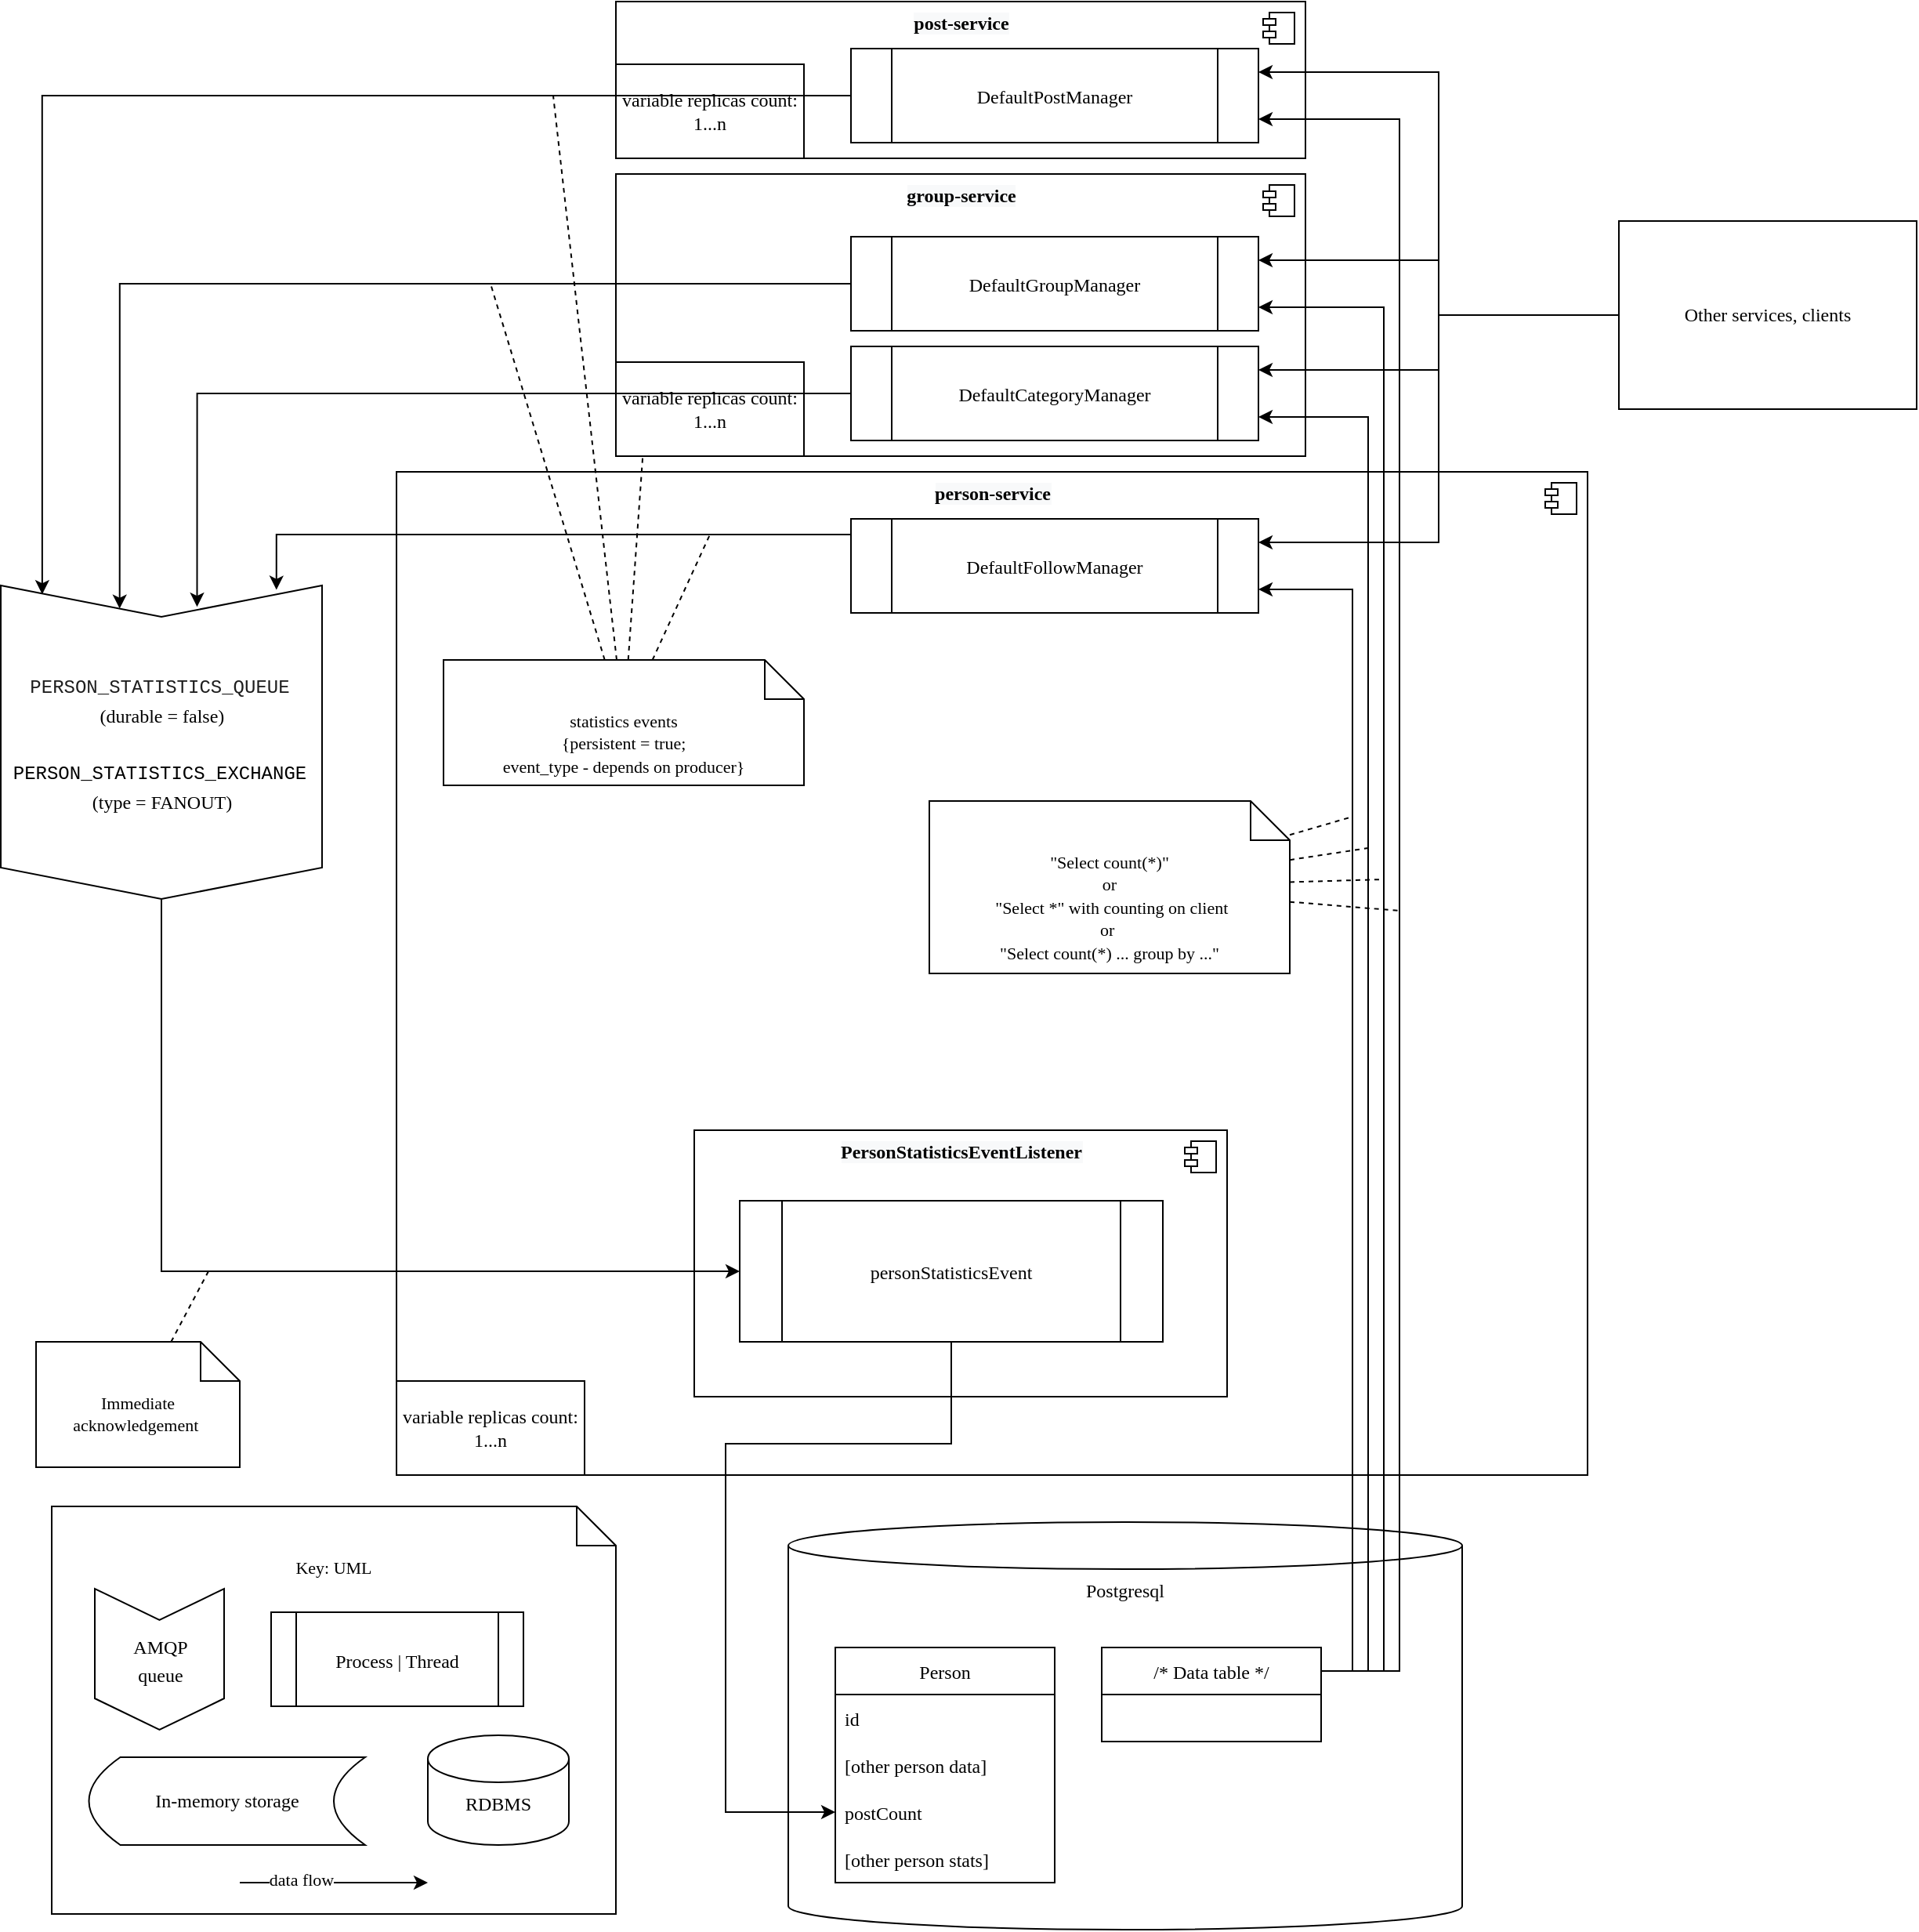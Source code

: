 <mxfile version="17.4.2" type="device" pages="3"><diagram name="Data Flow View" id="b5b7bab2-c9e2-2cf4-8b2a-24fd1a2a6d21"><mxGraphModel dx="2408" dy="2182" grid="1" gridSize="10" guides="1" tooltips="1" connect="1" arrows="1" fold="1" page="1" pageScale="1" pageWidth="827" pageHeight="1169" background="none" math="0" shadow="0"><root><mxCell id="0"/><mxCell id="1" parent="0"/><mxCell id="nA3VTC-yVRdyjSnNMrrM-17" value="&lt;span style=&quot;font-weight: 700 ; background-color: rgb(248 , 249 , 250)&quot;&gt;post-service&lt;/span&gt;" style="html=1;dropTarget=0;labelBackgroundColor=#FFFFFF;fontFamily=Verdana;fontColor=#000000;strokeColor=default;horizontal=1;verticalAlign=top;" parent="1" vertex="1"><mxGeometry x="-410" y="-10" width="440" height="100" as="geometry"/></mxCell><mxCell id="nA3VTC-yVRdyjSnNMrrM-18" value="" style="shape=module;jettyWidth=8;jettyHeight=4;labelBackgroundColor=#FFFFFF;fontFamily=Verdana;fontColor=#000000;strokeColor=default;" parent="nA3VTC-yVRdyjSnNMrrM-17" vertex="1"><mxGeometry x="1" width="20" height="20" relative="1" as="geometry"><mxPoint x="-27" y="7" as="offset"/></mxGeometry></mxCell><mxCell id="nA3VTC-yVRdyjSnNMrrM-15" value="&lt;span style=&quot;font-weight: 700 ; background-color: rgb(248 , 249 , 250)&quot;&gt;group-service&lt;/span&gt;" style="html=1;dropTarget=0;labelBackgroundColor=#FFFFFF;fontFamily=Verdana;fontColor=#000000;strokeColor=default;horizontal=1;verticalAlign=top;" parent="1" vertex="1"><mxGeometry x="-410" y="100" width="440" height="180" as="geometry"/></mxCell><mxCell id="nA3VTC-yVRdyjSnNMrrM-16" value="" style="shape=module;jettyWidth=8;jettyHeight=4;labelBackgroundColor=#FFFFFF;fontFamily=Verdana;fontColor=#000000;strokeColor=default;" parent="nA3VTC-yVRdyjSnNMrrM-15" vertex="1"><mxGeometry x="1" width="20" height="20" relative="1" as="geometry"><mxPoint x="-27" y="7" as="offset"/></mxGeometry></mxCell><mxCell id="Cegl6j52NwbSmHtVjUND-19" value="&lt;span style=&quot;font-weight: 700 ; background-color: rgb(248 , 249 , 250)&quot;&gt;person-service&lt;/span&gt;" style="html=1;dropTarget=0;labelBackgroundColor=#FFFFFF;fontFamily=Verdana;fontColor=#000000;strokeColor=default;horizontal=1;verticalAlign=top;" parent="1" vertex="1"><mxGeometry x="-550" y="290" width="760" height="640" as="geometry"/></mxCell><mxCell id="Cegl6j52NwbSmHtVjUND-20" value="" style="shape=module;jettyWidth=8;jettyHeight=4;labelBackgroundColor=#FFFFFF;fontFamily=Verdana;fontColor=#000000;strokeColor=default;" parent="Cegl6j52NwbSmHtVjUND-19" vertex="1"><mxGeometry x="1" width="20" height="20" relative="1" as="geometry"><mxPoint x="-27" y="7" as="offset"/></mxGeometry></mxCell><mxCell id="Cegl6j52NwbSmHtVjUND-17" value="&lt;span style=&quot;font-weight: 700 ; background-color: rgb(248 , 249 , 250)&quot;&gt;PersonStatisticsEventListener&lt;/span&gt;" style="html=1;dropTarget=0;labelBackgroundColor=#FFFFFF;fontFamily=Verdana;fontColor=#000000;strokeColor=default;horizontal=1;verticalAlign=top;" parent="1" vertex="1"><mxGeometry x="-360" y="710" width="340" height="170" as="geometry"/></mxCell><mxCell id="Cegl6j52NwbSmHtVjUND-18" value="" style="shape=module;jettyWidth=8;jettyHeight=4;labelBackgroundColor=#FFFFFF;fontFamily=Verdana;fontColor=#000000;strokeColor=default;" parent="Cegl6j52NwbSmHtVjUND-17" vertex="1"><mxGeometry x="1" width="20" height="20" relative="1" as="geometry"><mxPoint x="-27" y="7" as="offset"/></mxGeometry></mxCell><mxCell id="LicwZ6rorWt-SF2zkXlR-27" value="Postgresql" style="shape=cylinder3;whiteSpace=wrap;html=1;boundedLbl=1;backgroundOutline=1;size=15;verticalAlign=top;container=1;recursiveResize=0;fontFamily=Verdana;" parent="1" vertex="1"><mxGeometry x="-300" y="960" width="430" height="260" as="geometry"/></mxCell><mxCell id="LicwZ6rorWt-SF2zkXlR-23" value="Person" style="swimlane;fontStyle=0;childLayout=stackLayout;horizontal=1;startSize=30;horizontalStack=0;resizeParent=1;resizeParentMax=0;resizeLast=0;collapsible=1;marginBottom=0;fontFamily=Verdana;" parent="LicwZ6rorWt-SF2zkXlR-27" vertex="1"><mxGeometry x="30" y="80" width="140" height="150" as="geometry"/></mxCell><mxCell id="LicwZ6rorWt-SF2zkXlR-24" value="id" style="text;strokeColor=none;fillColor=none;align=left;verticalAlign=middle;spacingLeft=4;spacingRight=4;overflow=hidden;points=[[0,0.5],[1,0.5]];portConstraint=eastwest;rotatable=0;fontFamily=Verdana;" parent="LicwZ6rorWt-SF2zkXlR-23" vertex="1"><mxGeometry y="30" width="140" height="30" as="geometry"/></mxCell><mxCell id="LicwZ6rorWt-SF2zkXlR-26" value="[other person data]" style="text;strokeColor=none;fillColor=none;align=left;verticalAlign=middle;spacingLeft=4;spacingRight=4;overflow=hidden;points=[[0,0.5],[1,0.5]];portConstraint=eastwest;rotatable=0;fontFamily=Verdana;" parent="LicwZ6rorWt-SF2zkXlR-23" vertex="1"><mxGeometry y="60" width="140" height="30" as="geometry"/></mxCell><mxCell id="LicwZ6rorWt-SF2zkXlR-38" value="postCount" style="text;strokeColor=none;fillColor=none;align=left;verticalAlign=middle;spacingLeft=4;spacingRight=4;overflow=hidden;points=[[0,0.5],[1,0.5]];portConstraint=eastwest;rotatable=0;fontFamily=Verdana;" parent="LicwZ6rorWt-SF2zkXlR-23" vertex="1"><mxGeometry y="90" width="140" height="30" as="geometry"/></mxCell><mxCell id="LicwZ6rorWt-SF2zkXlR-39" value="[other person stats]" style="text;strokeColor=none;fillColor=none;align=left;verticalAlign=middle;spacingLeft=4;spacingRight=4;overflow=hidden;points=[[0,0.5],[1,0.5]];portConstraint=eastwest;rotatable=0;fontFamily=Verdana;" parent="LicwZ6rorWt-SF2zkXlR-23" vertex="1"><mxGeometry y="120" width="140" height="30" as="geometry"/></mxCell><mxCell id="nA3VTC-yVRdyjSnNMrrM-1" value="/* Data table */" style="swimlane;fontStyle=0;childLayout=stackLayout;horizontal=1;startSize=30;horizontalStack=0;resizeParent=1;resizeParentMax=0;resizeLast=0;collapsible=1;marginBottom=0;fontFamily=Verdana;" parent="LicwZ6rorWt-SF2zkXlR-27" vertex="1"><mxGeometry x="200" y="80" width="140" height="60" as="geometry"/></mxCell><mxCell id="LicwZ6rorWt-SF2zkXlR-11" style="edgeStyle=orthogonalEdgeStyle;rounded=0;orthogonalLoop=1;jettySize=auto;html=1;entryX=0.014;entryY=0.142;entryDx=0;entryDy=0;fontFamily=Verdana;entryPerimeter=0;exitX=0;exitY=0.5;exitDx=0;exitDy=0;" parent="1" source="Cegl6j52NwbSmHtVjUND-4" target="LicwZ6rorWt-SF2zkXlR-7" edge="1"><mxGeometry relative="1" as="geometry"><mxPoint x="-320" y="350" as="sourcePoint"/><Array as="points"><mxPoint x="-627" y="330"/></Array></mxGeometry></mxCell><mxCell id="LicwZ6rorWt-SF2zkXlR-9" style="edgeStyle=orthogonalEdgeStyle;rounded=0;orthogonalLoop=1;jettySize=auto;html=1;entryX=0.074;entryY=0.63;entryDx=0;entryDy=0;fontFamily=Verdana;entryPerimeter=0;" parent="1" source="Cegl6j52NwbSmHtVjUND-2" target="LicwZ6rorWt-SF2zkXlR-7" edge="1"><mxGeometry relative="1" as="geometry"><mxPoint x="-320" y="190" as="sourcePoint"/></mxGeometry></mxCell><mxCell id="Cegl6j52NwbSmHtVjUND-12" style="edgeStyle=orthogonalEdgeStyle;rounded=0;orthogonalLoop=1;jettySize=auto;html=1;exitX=1;exitY=0.5;exitDx=0;exitDy=0;entryX=0;entryY=0.5;entryDx=0;entryDy=0;fontFamily=Verdana;fontColor=#000000;endArrow=classic;endFill=1;" parent="1" source="LicwZ6rorWt-SF2zkXlR-7" target="LicwZ6rorWt-SF2zkXlR-34" edge="1"><mxGeometry relative="1" as="geometry"/></mxCell><mxCell id="LicwZ6rorWt-SF2zkXlR-7" value="&lt;div style=&quot;line-height: 18px&quot;&gt;&lt;span style=&quot;font-family: &amp;#34;menlo&amp;#34; , &amp;#34;monaco&amp;#34; , &amp;#34;courier new&amp;#34; , monospace&quot;&gt;&lt;font color=&quot;#1e1e1e&quot;&gt;PERSON_STATISTICS_QUEUE&lt;/font&gt;&lt;/span&gt;&amp;nbsp;&lt;/div&gt;&lt;div style=&quot;line-height: 18px&quot;&gt;(durable = false)&lt;/div&gt;&lt;div style=&quot;line-height: 18px&quot;&gt;&lt;br&gt;&lt;/div&gt;&lt;div style=&quot;line-height: 18px&quot;&gt;&lt;div style=&quot;line-height: 18px&quot;&gt;&lt;span style=&quot;font-family: &amp;#34;menlo&amp;#34; , &amp;#34;monaco&amp;#34; , &amp;#34;courier new&amp;#34; , monospace&quot;&gt;PERSON_STATISTICS_EXCHANGE&lt;/span&gt;&amp;nbsp;&lt;/div&gt;&lt;div style=&quot;line-height: 18px&quot;&gt;(type = FANOUT)&lt;/div&gt;&lt;/div&gt;" style="shape=step;perimeter=stepPerimeter;whiteSpace=wrap;html=1;fixedSize=1;fontColor=#000000;labelBackgroundColor=#FFFFFF;fontFamily=Verdana;rotation=90;horizontal=0;" parent="1" vertex="1"><mxGeometry x="-800" y="360" width="200" height="205" as="geometry"/></mxCell><mxCell id="LicwZ6rorWt-SF2zkXlR-43" style="rounded=0;orthogonalLoop=1;jettySize=auto;html=1;endArrow=none;endFill=0;dashed=1;fontFamily=Verdana;" parent="1" source="LicwZ6rorWt-SF2zkXlR-42" edge="1"><mxGeometry relative="1" as="geometry"><mxPoint x="-670" y="800" as="targetPoint"/></mxGeometry></mxCell><mxCell id="LicwZ6rorWt-SF2zkXlR-42" value="&lt;span style=&quot;font-size: 11px ; background-color: rgb(255 , 255 , 255)&quot;&gt;Immediate acknowledgement&amp;nbsp;&lt;/span&gt;" style="shape=note2;boundedLbl=1;whiteSpace=wrap;html=1;size=25;verticalAlign=top;align=center;fontFamily=Verdana;" parent="1" vertex="1"><mxGeometry x="-780" y="845" width="130" height="80" as="geometry"/></mxCell><mxCell id="LicwZ6rorWt-SF2zkXlR-18" style="rounded=0;orthogonalLoop=1;jettySize=auto;html=1;endArrow=none;endFill=0;dashed=1;fontFamily=Verdana;" parent="1" source="LicwZ6rorWt-SF2zkXlR-17" edge="1"><mxGeometry relative="1" as="geometry"><mxPoint x="-450" y="50" as="targetPoint"/></mxGeometry></mxCell><mxCell id="LicwZ6rorWt-SF2zkXlR-19" style="edgeStyle=none;rounded=0;orthogonalLoop=1;jettySize=auto;html=1;dashed=1;endArrow=none;endFill=0;fontFamily=Verdana;" parent="1" source="LicwZ6rorWt-SF2zkXlR-17" edge="1"><mxGeometry relative="1" as="geometry"><mxPoint x="-490" y="170" as="targetPoint"/></mxGeometry></mxCell><mxCell id="LicwZ6rorWt-SF2zkXlR-20" style="edgeStyle=none;rounded=0;orthogonalLoop=1;jettySize=auto;html=1;dashed=1;endArrow=none;endFill=0;fontFamily=Verdana;" parent="1" source="LicwZ6rorWt-SF2zkXlR-17" edge="1"><mxGeometry relative="1" as="geometry"><mxPoint x="-350" y="330" as="targetPoint"/></mxGeometry></mxCell><mxCell id="LicwZ6rorWt-SF2zkXlR-21" style="edgeStyle=none;rounded=0;orthogonalLoop=1;jettySize=auto;html=1;dashed=1;endArrow=none;endFill=0;fontFamily=Verdana;" parent="1" source="LicwZ6rorWt-SF2zkXlR-17" edge="1"><mxGeometry relative="1" as="geometry"><mxPoint x="-390" y="240" as="targetPoint"/></mxGeometry></mxCell><mxCell id="Cegl6j52NwbSmHtVjUND-1" value="&lt;div style=&quot;line-height: 18px&quot;&gt;DefaultPostManager&lt;br&gt;&lt;/div&gt;" style="shape=process;whiteSpace=wrap;html=1;backgroundOutline=1;fontColor=#000000;labelBackgroundColor=#FFFFFF;fontFamily=Verdana;" parent="1" vertex="1"><mxGeometry x="-260" y="20" width="260" height="60" as="geometry"/></mxCell><mxCell id="Cegl6j52NwbSmHtVjUND-2" value="&lt;div style=&quot;line-height: 18px&quot;&gt;DefaultGroupManager&lt;br&gt;&lt;/div&gt;" style="shape=process;whiteSpace=wrap;html=1;backgroundOutline=1;fontColor=#000000;labelBackgroundColor=#FFFFFF;fontFamily=Verdana;" parent="1" vertex="1"><mxGeometry x="-260" y="140" width="260" height="60" as="geometry"/></mxCell><mxCell id="Cegl6j52NwbSmHtVjUND-3" value="&lt;div style=&quot;line-height: 18px&quot;&gt;DefaultCategoryManager&lt;br&gt;&lt;/div&gt;" style="shape=process;whiteSpace=wrap;html=1;backgroundOutline=1;fontColor=#000000;labelBackgroundColor=#FFFFFF;fontFamily=Verdana;" parent="1" vertex="1"><mxGeometry x="-260" y="210" width="260" height="60" as="geometry"/></mxCell><mxCell id="Cegl6j52NwbSmHtVjUND-4" value="&lt;div style=&quot;line-height: 18px&quot;&gt;DefaultFollowManager&lt;br&gt;&lt;/div&gt;" style="shape=process;whiteSpace=wrap;html=1;backgroundOutline=1;fontColor=#000000;labelBackgroundColor=#FFFFFF;fontFamily=Verdana;" parent="1" vertex="1"><mxGeometry x="-260" y="320" width="260" height="60" as="geometry"/></mxCell><mxCell id="LicwZ6rorWt-SF2zkXlR-17" value="&lt;span style=&quot;font-size: 11px ; background-color: rgb(255 , 255 , 255)&quot;&gt;statistics events &lt;br&gt;{persistent = true; &lt;br&gt;event_type - depends on producer}&lt;/span&gt;" style="shape=note2;boundedLbl=1;whiteSpace=wrap;html=1;size=25;verticalAlign=top;align=center;fontFamily=Verdana;" parent="1" vertex="1"><mxGeometry x="-520" y="410" width="230" height="80" as="geometry"/></mxCell><mxCell id="LicwZ6rorWt-SF2zkXlR-35" value="variable replicas count: 1...n" style="rounded=0;whiteSpace=wrap;html=1;fontFamily=Verdana;" parent="1" vertex="1"><mxGeometry x="-550" y="870" width="120" height="60" as="geometry"/></mxCell><mxCell id="LicwZ6rorWt-SF2zkXlR-34" value="&lt;div style=&quot;line-height: 18px&quot;&gt;personStatisticsEvent&lt;br&gt;&lt;/div&gt;" style="shape=process;whiteSpace=wrap;html=1;backgroundOutline=1;fontColor=#000000;labelBackgroundColor=#FFFFFF;fontFamily=Verdana;" parent="1" vertex="1"><mxGeometry x="-331" y="755" width="270" height="90" as="geometry"/></mxCell><mxCell id="LicwZ6rorWt-SF2zkXlR-30" style="edgeStyle=orthogonalEdgeStyle;rounded=0;orthogonalLoop=1;jettySize=auto;html=1;endArrow=classic;endFill=1;fontFamily=Verdana;" parent="1" source="LicwZ6rorWt-SF2zkXlR-34" target="LicwZ6rorWt-SF2zkXlR-38" edge="1"><mxGeometry relative="1" as="geometry"><mxPoint x="-350.5" y="635" as="sourcePoint"/><mxPoint x="-271" y="767.5" as="targetPoint"/><Array as="points"><mxPoint x="-196" y="910"/><mxPoint x="-340" y="910"/><mxPoint x="-340" y="1145"/></Array></mxGeometry></mxCell><mxCell id="Cegl6j52NwbSmHtVjUND-35" value="" style="group" parent="1" vertex="1" connectable="0"><mxGeometry x="-770" y="950" width="360" height="260" as="geometry"/></mxCell><mxCell id="Cegl6j52NwbSmHtVjUND-21" value="&lt;span style=&quot;font-size: 11px ; background-color: rgb(255 , 255 , 255)&quot;&gt;Key: UML&lt;/span&gt;" style="shape=note2;boundedLbl=1;whiteSpace=wrap;html=1;size=25;verticalAlign=top;align=center;fontFamily=Verdana;" parent="Cegl6j52NwbSmHtVjUND-35" vertex="1"><mxGeometry width="360" height="260" as="geometry"/></mxCell><mxCell id="Cegl6j52NwbSmHtVjUND-22" value="&lt;div style=&quot;line-height: 18px&quot;&gt;AMQP&lt;/div&gt;&lt;div style=&quot;line-height: 18px&quot;&gt;queue&lt;/div&gt;" style="shape=step;perimeter=stepPerimeter;whiteSpace=wrap;html=1;fixedSize=1;fontColor=#000000;labelBackgroundColor=#FFFFFF;fontFamily=Verdana;rotation=90;horizontal=0;" parent="Cegl6j52NwbSmHtVjUND-35" vertex="1"><mxGeometry x="23.75" y="56.25" width="90" height="82.5" as="geometry"/></mxCell><mxCell id="Cegl6j52NwbSmHtVjUND-23" value="&lt;div style=&quot;line-height: 18px&quot;&gt;Process | Thread&lt;br&gt;&lt;/div&gt;" style="shape=process;whiteSpace=wrap;html=1;backgroundOutline=1;fontColor=#000000;labelBackgroundColor=#FFFFFF;fontFamily=Verdana;" parent="Cegl6j52NwbSmHtVjUND-35" vertex="1"><mxGeometry x="140" y="67.5" width="161" height="60" as="geometry"/></mxCell><mxCell id="Cegl6j52NwbSmHtVjUND-24" value="In-memory storage" style="shape=dataStorage;whiteSpace=wrap;html=1;fixedSize=1;fontColor=#000000;labelBackgroundColor=#FFFFFF;fontFamily=Verdana;" parent="Cegl6j52NwbSmHtVjUND-35" vertex="1"><mxGeometry x="23.75" y="160" width="176.25" height="56" as="geometry"/></mxCell><mxCell id="Cegl6j52NwbSmHtVjUND-25" value="RDBMS" style="shape=cylinder3;whiteSpace=wrap;html=1;boundedLbl=1;backgroundOutline=1;size=15;verticalAlign=top;container=1;recursiveResize=0;fontFamily=Verdana;" parent="Cegl6j52NwbSmHtVjUND-35" vertex="1"><mxGeometry x="240" y="146" width="90" height="70" as="geometry"/></mxCell><mxCell id="Cegl6j52NwbSmHtVjUND-33" value="" style="endArrow=classic;html=1;rounded=0;fontFamily=Verdana;fontColor=#000000;" parent="Cegl6j52NwbSmHtVjUND-35" edge="1"><mxGeometry width="50" height="50" relative="1" as="geometry"><mxPoint x="120" y="240" as="sourcePoint"/><mxPoint x="240" y="240" as="targetPoint"/></mxGeometry></mxCell><mxCell id="Cegl6j52NwbSmHtVjUND-34" value="data flow" style="edgeLabel;html=1;align=center;verticalAlign=middle;resizable=0;points=[];fontFamily=Verdana;fontColor=#000000;" parent="Cegl6j52NwbSmHtVjUND-33" vertex="1" connectable="0"><mxGeometry x="-0.367" y="2" relative="1" as="geometry"><mxPoint x="1" as="offset"/></mxGeometry></mxCell><mxCell id="Cegl6j52NwbSmHtVjUND-37" style="edgeStyle=orthogonalEdgeStyle;rounded=0;orthogonalLoop=1;jettySize=auto;html=1;entryX=1;entryY=0.25;entryDx=0;entryDy=0;fontFamily=Verdana;fontColor=#000000;endArrow=classic;endFill=1;" parent="1" source="Cegl6j52NwbSmHtVjUND-36" target="Cegl6j52NwbSmHtVjUND-1" edge="1"><mxGeometry relative="1" as="geometry"/></mxCell><mxCell id="Cegl6j52NwbSmHtVjUND-38" style="edgeStyle=orthogonalEdgeStyle;rounded=0;orthogonalLoop=1;jettySize=auto;html=1;entryX=1;entryY=0.25;entryDx=0;entryDy=0;fontFamily=Verdana;fontColor=#000000;endArrow=classic;endFill=1;" parent="1" source="Cegl6j52NwbSmHtVjUND-36" target="Cegl6j52NwbSmHtVjUND-2" edge="1"><mxGeometry relative="1" as="geometry"/></mxCell><mxCell id="Cegl6j52NwbSmHtVjUND-39" style="edgeStyle=orthogonalEdgeStyle;rounded=0;orthogonalLoop=1;jettySize=auto;html=1;entryX=1;entryY=0.25;entryDx=0;entryDy=0;fontFamily=Verdana;fontColor=#000000;endArrow=classic;endFill=1;" parent="1" source="Cegl6j52NwbSmHtVjUND-36" target="Cegl6j52NwbSmHtVjUND-3" edge="1"><mxGeometry relative="1" as="geometry"/></mxCell><mxCell id="Cegl6j52NwbSmHtVjUND-40" style="edgeStyle=orthogonalEdgeStyle;rounded=0;orthogonalLoop=1;jettySize=auto;html=1;entryX=1;entryY=0.25;entryDx=0;entryDy=0;fontFamily=Verdana;fontColor=#000000;endArrow=classic;endFill=1;" parent="1" source="Cegl6j52NwbSmHtVjUND-36" target="Cegl6j52NwbSmHtVjUND-4" edge="1"><mxGeometry relative="1" as="geometry"/></mxCell><mxCell id="Cegl6j52NwbSmHtVjUND-36" value="Other services, clients" style="rounded=0;whiteSpace=wrap;html=1;labelBackgroundColor=#FFFFFF;fontFamily=Verdana;fontColor=#000000;strokeColor=default;" parent="1" vertex="1"><mxGeometry x="230" y="130" width="190" height="120" as="geometry"/></mxCell><mxCell id="nA3VTC-yVRdyjSnNMrrM-6" style="edgeStyle=orthogonalEdgeStyle;rounded=0;orthogonalLoop=1;jettySize=auto;html=1;exitX=1;exitY=0.25;exitDx=0;exitDy=0;fontFamily=Verdana;fontColor=#000000;endArrow=classic;endFill=1;entryX=1;entryY=0.75;entryDx=0;entryDy=0;" parent="1" source="nA3VTC-yVRdyjSnNMrrM-1" target="Cegl6j52NwbSmHtVjUND-4" edge="1"><mxGeometry relative="1" as="geometry"><mxPoint x="261.905" y="480" as="targetPoint"/></mxGeometry></mxCell><mxCell id="nA3VTC-yVRdyjSnNMrrM-7" style="edgeStyle=orthogonalEdgeStyle;rounded=0;orthogonalLoop=1;jettySize=auto;html=1;exitX=1;exitY=0.25;exitDx=0;exitDy=0;fontFamily=Verdana;fontColor=#000000;endArrow=classic;endFill=1;entryX=1;entryY=0.75;entryDx=0;entryDy=0;" parent="1" source="nA3VTC-yVRdyjSnNMrrM-1" target="Cegl6j52NwbSmHtVjUND-1" edge="1"><mxGeometry relative="1" as="geometry"><mxPoint x="280" y="540" as="targetPoint"/><Array as="points"><mxPoint x="90" y="1055"/><mxPoint x="90" y="65"/></Array></mxGeometry></mxCell><mxCell id="nA3VTC-yVRdyjSnNMrrM-8" style="edgeStyle=orthogonalEdgeStyle;rounded=0;orthogonalLoop=1;jettySize=auto;html=1;exitX=1;exitY=0.25;exitDx=0;exitDy=0;fontFamily=Verdana;fontColor=#000000;endArrow=classic;endFill=1;entryX=1;entryY=0.75;entryDx=0;entryDy=0;" parent="1" source="nA3VTC-yVRdyjSnNMrrM-1" target="Cegl6j52NwbSmHtVjUND-3" edge="1"><mxGeometry relative="1" as="geometry"><mxPoint x="290" y="420" as="targetPoint"/><Array as="points"><mxPoint x="70" y="1055"/><mxPoint x="70" y="255"/></Array></mxGeometry></mxCell><mxCell id="nA3VTC-yVRdyjSnNMrrM-9" style="edgeStyle=orthogonalEdgeStyle;rounded=0;orthogonalLoop=1;jettySize=auto;html=1;exitX=1;exitY=0.25;exitDx=0;exitDy=0;fontFamily=Verdana;fontColor=#000000;endArrow=classic;endFill=1;entryX=1;entryY=0.75;entryDx=0;entryDy=0;" parent="1" source="nA3VTC-yVRdyjSnNMrrM-1" target="Cegl6j52NwbSmHtVjUND-2" edge="1"><mxGeometry relative="1" as="geometry"><mxPoint x="340" y="520" as="targetPoint"/><Array as="points"><mxPoint x="80" y="1055"/><mxPoint x="80" y="185"/></Array></mxGeometry></mxCell><mxCell id="nA3VTC-yVRdyjSnNMrrM-11" style="rounded=0;orthogonalLoop=1;jettySize=auto;html=1;fontFamily=Verdana;fontColor=#000000;endArrow=none;endFill=0;dashed=1;" parent="1" source="nA3VTC-yVRdyjSnNMrrM-10" edge="1"><mxGeometry relative="1" as="geometry"><mxPoint x="60.0" y="510" as="targetPoint"/></mxGeometry></mxCell><mxCell id="nA3VTC-yVRdyjSnNMrrM-12" style="edgeStyle=none;rounded=0;orthogonalLoop=1;jettySize=auto;html=1;dashed=1;fontFamily=Verdana;fontColor=#000000;endArrow=none;endFill=0;" parent="1" source="nA3VTC-yVRdyjSnNMrrM-10" edge="1"><mxGeometry relative="1" as="geometry"><mxPoint x="70.0" y="530" as="targetPoint"/></mxGeometry></mxCell><mxCell id="nA3VTC-yVRdyjSnNMrrM-13" style="edgeStyle=none;rounded=0;orthogonalLoop=1;jettySize=auto;html=1;dashed=1;fontFamily=Verdana;fontColor=#000000;endArrow=none;endFill=0;" parent="1" source="nA3VTC-yVRdyjSnNMrrM-10" edge="1"><mxGeometry relative="1" as="geometry"><mxPoint x="80.0" y="550" as="targetPoint"/></mxGeometry></mxCell><mxCell id="nA3VTC-yVRdyjSnNMrrM-14" style="edgeStyle=none;rounded=0;orthogonalLoop=1;jettySize=auto;html=1;dashed=1;fontFamily=Verdana;fontColor=#000000;endArrow=none;endFill=0;" parent="1" source="nA3VTC-yVRdyjSnNMrrM-10" edge="1"><mxGeometry relative="1" as="geometry"><mxPoint x="90.0" y="570" as="targetPoint"/></mxGeometry></mxCell><mxCell id="nA3VTC-yVRdyjSnNMrrM-10" value="&lt;span style=&quot;font-size: 11px ; background-color: rgb(255 , 255 , 255)&quot;&gt;&quot;Select count(*)&quot;&lt;br&gt;or&lt;br&gt;&amp;nbsp;&quot;Select *&quot;&amp;nbsp;with counting on client&lt;br&gt;or&amp;nbsp;&lt;br&gt;&quot;Select count(*) ... group by ...&quot;&lt;br&gt;&lt;/span&gt;" style="shape=note2;boundedLbl=1;whiteSpace=wrap;html=1;size=25;verticalAlign=top;align=center;fontFamily=Verdana;" parent="1" vertex="1"><mxGeometry x="-210" y="500" width="230" height="110" as="geometry"/></mxCell><mxCell id="eB1CELrPV2IsrRpHcmWs-1" value="variable replicas count: 1...n" style="rounded=0;whiteSpace=wrap;html=1;fontFamily=Verdana;" vertex="1" parent="1"><mxGeometry x="-410" y="220" width="120" height="60" as="geometry"/></mxCell><mxCell id="eB1CELrPV2IsrRpHcmWs-2" value="variable replicas count: 1...n" style="rounded=0;whiteSpace=wrap;html=1;fontFamily=Verdana;" vertex="1" parent="1"><mxGeometry x="-410" y="30" width="120" height="60" as="geometry"/></mxCell><mxCell id="LicwZ6rorWt-SF2zkXlR-8" style="edgeStyle=orthogonalEdgeStyle;rounded=0;orthogonalLoop=1;jettySize=auto;html=1;entryX=0.028;entryY=0.871;entryDx=0;entryDy=0;fontFamily=Verdana;entryPerimeter=0;" parent="1" source="Cegl6j52NwbSmHtVjUND-1" target="LicwZ6rorWt-SF2zkXlR-7" edge="1"><mxGeometry relative="1" as="geometry"><mxPoint x="-320" y="110" as="sourcePoint"/></mxGeometry></mxCell><mxCell id="LicwZ6rorWt-SF2zkXlR-10" style="edgeStyle=orthogonalEdgeStyle;rounded=0;orthogonalLoop=1;jettySize=auto;html=1;entryX=0.068;entryY=0.389;entryDx=0;entryDy=0;fontFamily=Verdana;entryPerimeter=0;" parent="1" source="Cegl6j52NwbSmHtVjUND-3" target="LicwZ6rorWt-SF2zkXlR-7" edge="1"><mxGeometry relative="1" as="geometry"><mxPoint x="-320" y="270" as="sourcePoint"/></mxGeometry></mxCell></root></mxGraphModel></diagram><diagram id="fqwmjC4gINqQcdWubv7j" name="Module View"><mxGraphModel dx="568" dy="1029" grid="1" gridSize="10" guides="1" tooltips="1" connect="1" arrows="1" fold="1" page="1" pageScale="1" pageWidth="827" pageHeight="1169" math="0" shadow="0"><root><mxCell id="0"/><mxCell id="1" parent="0"/><mxCell id="H2g-VS5nru0naAQmJd57-2" value="Module View for Person statistic collecting" style="shape=umlFrame;whiteSpace=wrap;html=1;width=430;height=20;boundedLbl=1;verticalAlign=middle;align=left;spacingLeft=5;labelBackgroundColor=#FFFFFF;fontFamily=Verdana;fontColor=#000000;strokeColor=default;" vertex="1" parent="1"><mxGeometry x="890" y="69" width="1020" height="851" as="geometry"/></mxCell><mxCell id="ZaqdN853ey4OpyaTdprM-8" style="edgeStyle=none;rounded=0;orthogonalLoop=1;jettySize=auto;html=1;dashed=1;fontFamily=Verdana;fontColor=#000000;endArrow=open;endFill=0;" edge="1" parent="1" source="H2g-VS5nru0naAQmJd57-3" target="ZaqdN853ey4OpyaTdprM-1"><mxGeometry relative="1" as="geometry"/></mxCell><mxCell id="H2g-VS5nru0naAQmJd57-3" value="person-service" style="shape=folder;fontStyle=1;tabWidth=110;tabHeight=30;tabPosition=left;html=1;boundedLbl=1;labelInHeader=1;container=1;collapsible=0;recursiveResize=0;labelBackgroundColor=#FFFFFF;fontFamily=Verdana;fontColor=#000000;" vertex="1" parent="1"><mxGeometry x="930" y="129" width="500" height="411" as="geometry"/></mxCell><mxCell id="H2g-VS5nru0naAQmJd57-4" value="event" style="shape=folder;fontStyle=1;tabWidth=110;tabHeight=30;tabPosition=left;html=1;boundedLbl=1;labelInHeader=1;container=1;collapsible=0;labelBackgroundColor=#FFFFFF;fontFamily=Verdana;fontColor=#000000;recursiveResize=0;" vertex="1" parent="H2g-VS5nru0naAQmJd57-3"><mxGeometry x="20" y="50" width="450" height="180" as="geometry"/></mxCell><mxCell id="H2g-VS5nru0naAQmJd57-5" value="" style="html=1;strokeColor=none;resizeWidth=1;resizeHeight=1;fillColor=none;part=1;connectable=0;allowArrows=0;deletable=0;labelBackgroundColor=#FFFFFF;fontFamily=Verdana;fontColor=#000000;recursiveResize=0;" vertex="1" parent="H2g-VS5nru0naAQmJd57-4"><mxGeometry width="450" height="150" relative="1" as="geometry"><mxPoint y="30" as="offset"/></mxGeometry></mxCell><mxCell id="H2g-VS5nru0naAQmJd57-6" value="&lt;span style=&quot;background-color: rgb(248 , 249 , 250)&quot;&gt;PersonStatisticsEventListener&lt;/span&gt;" style="swimlane;fontStyle=1;align=center;verticalAlign=middle;childLayout=stackLayout;horizontal=1;startSize=29;horizontalStack=0;resizeParent=1;resizeParentMax=0;resizeLast=0;collapsible=0;marginBottom=0;html=1;labelBackgroundColor=#FFFFFF;fontFamily=Verdana;fontColor=#000000;" vertex="1" parent="H2g-VS5nru0naAQmJd57-4"><mxGeometry x="30" y="60" width="380" height="104" as="geometry"/></mxCell><mxCell id="H2g-VS5nru0naAQmJd57-7" value="&amp;lt;&amp;lt;Component&amp;gt;&amp;gt;" style="text;html=1;strokeColor=none;fillColor=none;align=center;verticalAlign=middle;spacingLeft=4;spacingRight=4;overflow=hidden;rotatable=0;points=[[0,0.5],[1,0.5]];portConstraint=eastwest;labelBackgroundColor=#FFFFFF;fontFamily=Verdana;fontColor=#000000;" vertex="1" parent="H2g-VS5nru0naAQmJd57-6"><mxGeometry y="29" width="380" height="25" as="geometry"/></mxCell><mxCell id="H2g-VS5nru0naAQmJd57-8" value="&amp;lt;&amp;lt;RabbitListener&amp;gt;&amp;gt;&amp;nbsp;personStatisticsEvent" style="shape=folder;fontStyle=1;spacingTop=10;tabWidth=40;tabHeight=14;tabPosition=left;html=1;labelBackgroundColor=#FFFFFF;fontFamily=Verdana;fontColor=#000000;strokeColor=default;" vertex="1" parent="H2g-VS5nru0naAQmJd57-6"><mxGeometry y="54" width="380" height="50" as="geometry"/></mxCell><mxCell id="H2g-VS5nru0naAQmJd57-10" style="edgeStyle=none;rounded=0;orthogonalLoop=1;jettySize=auto;html=1;dashed=1;fontFamily=Verdana;fontColor=#000000;endArrow=block;endFill=0;" edge="1" parent="H2g-VS5nru0naAQmJd57-4"><mxGeometry relative="1" as="geometry"><mxPoint x="367.447" y="114.0" as="sourcePoint"/><mxPoint x="367.447" y="114.0" as="targetPoint"/></mxGeometry></mxCell><mxCell id="H2g-VS5nru0naAQmJd57-11" value="person" style="shape=folder;fontStyle=1;tabWidth=110;tabHeight=30;tabPosition=left;html=1;boundedLbl=1;labelInHeader=1;container=1;collapsible=0;labelBackgroundColor=#FFFFFF;fontFamily=Verdana;fontColor=#000000;recursiveResize=0;" vertex="1" parent="H2g-VS5nru0naAQmJd57-3"><mxGeometry x="20" y="251" width="340" height="130" as="geometry"/></mxCell><mxCell id="H2g-VS5nru0naAQmJd57-12" value="" style="html=1;strokeColor=none;resizeWidth=1;resizeHeight=1;fillColor=none;part=1;connectable=0;allowArrows=0;deletable=0;labelBackgroundColor=#FFFFFF;fontFamily=Verdana;fontColor=#000000;recursiveResize=0;" vertex="1" parent="H2g-VS5nru0naAQmJd57-11"><mxGeometry width="370" height="100" relative="1" as="geometry"><mxPoint y="30" as="offset"/></mxGeometry></mxCell><mxCell id="H2g-VS5nru0naAQmJd57-19" value="DefaultFollowManager" style="swimlane;fontStyle=1;align=center;verticalAlign=middle;childLayout=stackLayout;horizontal=1;startSize=29;horizontalStack=0;resizeParent=1;resizeParentMax=0;resizeLast=0;collapsible=0;marginBottom=0;html=1;labelBackgroundColor=#FFFFFF;fontFamily=Verdana;fontColor=#000000;" vertex="1" parent="H2g-VS5nru0naAQmJd57-11"><mxGeometry x="20" y="50.003" width="300" height="58.605" as="geometry"/></mxCell><mxCell id="H2g-VS5nru0naAQmJd57-20" value="&amp;lt;&amp;lt;Service&amp;gt;&amp;gt;" style="text;html=1;strokeColor=none;fillColor=none;align=center;verticalAlign=middle;spacingLeft=4;spacingRight=4;overflow=hidden;rotatable=0;points=[[0,0.5],[1,0.5]];portConstraint=eastwest;labelBackgroundColor=#FFFFFF;fontFamily=Verdana;fontColor=#000000;" vertex="1" parent="H2g-VS5nru0naAQmJd57-19"><mxGeometry y="29" width="300" height="29.605" as="geometry"/></mxCell><mxCell id="H2g-VS5nru0naAQmJd57-21" value="&lt;div style=&quot;line-height: 18px&quot;&gt;Key: UML&lt;/div&gt;&lt;div style=&quot;line-height: 18px&quot;&gt;&lt;/div&gt;" style="shape=note2;boundedLbl=1;whiteSpace=wrap;html=1;size=25;verticalAlign=top;align=center;fontFamily=Verdana;" vertex="1" parent="1"><mxGeometry x="990" y="770" width="215" height="80" as="geometry"/></mxCell><mxCell id="ZaqdN853ey4OpyaTdprM-7" style="edgeStyle=none;rounded=0;orthogonalLoop=1;jettySize=auto;html=1;dashed=1;fontFamily=Verdana;fontColor=#000000;endArrow=open;endFill=0;" edge="1" parent="1" source="-1eUcAjvgZTLEjqNNAdz-1" target="ZaqdN853ey4OpyaTdprM-1"><mxGeometry relative="1" as="geometry"/></mxCell><mxCell id="-1eUcAjvgZTLEjqNNAdz-1" value="post-service" style="shape=folder;fontStyle=1;tabWidth=110;tabHeight=30;tabPosition=left;html=1;boundedLbl=1;labelInHeader=1;container=1;collapsible=0;recursiveResize=0;labelBackgroundColor=#FFFFFF;fontFamily=Verdana;fontColor=#000000;" vertex="1" parent="1"><mxGeometry x="1480" y="129" width="390" height="211" as="geometry"/></mxCell><mxCell id="WwpbDynJO03W4Gc8nUC_-1" value="post" style="shape=folder;fontStyle=1;tabWidth=110;tabHeight=30;tabPosition=left;html=1;boundedLbl=1;labelInHeader=1;container=1;collapsible=0;labelBackgroundColor=#FFFFFF;fontFamily=Verdana;fontColor=#000000;recursiveResize=0;" vertex="1" parent="-1eUcAjvgZTLEjqNNAdz-1"><mxGeometry x="20" y="49.6" width="340" height="140" as="geometry"/></mxCell><mxCell id="WwpbDynJO03W4Gc8nUC_-2" value="" style="html=1;strokeColor=none;resizeWidth=1;resizeHeight=1;fillColor=none;part=1;connectable=0;allowArrows=0;deletable=0;labelBackgroundColor=#FFFFFF;fontFamily=Verdana;fontColor=#000000;recursiveResize=0;" vertex="1" parent="WwpbDynJO03W4Gc8nUC_-1"><mxGeometry width="340" height="110" relative="1" as="geometry"><mxPoint y="30" as="offset"/></mxGeometry></mxCell><mxCell id="WwpbDynJO03W4Gc8nUC_-7" value="DefaultPostManager" style="swimlane;fontStyle=1;align=center;verticalAlign=middle;childLayout=stackLayout;horizontal=1;startSize=29;horizontalStack=0;resizeParent=1;resizeParentMax=0;resizeLast=0;collapsible=0;marginBottom=0;html=1;labelBackgroundColor=#FFFFFF;fontFamily=Verdana;fontColor=#000000;" vertex="1" parent="WwpbDynJO03W4Gc8nUC_-1"><mxGeometry x="20" y="60" width="300" height="54" as="geometry"/></mxCell><mxCell id="WwpbDynJO03W4Gc8nUC_-8" value="&amp;lt;&amp;lt;Service&amp;gt;&amp;gt;" style="text;html=1;strokeColor=none;fillColor=none;align=center;verticalAlign=middle;spacingLeft=4;spacingRight=4;overflow=hidden;rotatable=0;points=[[0,0.5],[1,0.5]];portConstraint=eastwest;labelBackgroundColor=#FFFFFF;fontFamily=Verdana;fontColor=#000000;" vertex="1" parent="WwpbDynJO03W4Gc8nUC_-7"><mxGeometry y="29" width="300" height="25" as="geometry"/></mxCell><mxCell id="ZaqdN853ey4OpyaTdprM-9" style="edgeStyle=none;rounded=0;orthogonalLoop=1;jettySize=auto;html=1;dashed=1;fontFamily=Verdana;fontColor=#000000;endArrow=open;endFill=0;" edge="1" parent="1" source="-1eUcAjvgZTLEjqNNAdz-12" target="ZaqdN853ey4OpyaTdprM-1"><mxGeometry relative="1" as="geometry"/></mxCell><mxCell id="-1eUcAjvgZTLEjqNNAdz-12" value="group-service" style="shape=folder;fontStyle=1;tabWidth=110;tabHeight=30;tabPosition=left;html=1;boundedLbl=1;labelInHeader=1;container=1;collapsible=0;recursiveResize=0;labelBackgroundColor=#FFFFFF;fontFamily=Verdana;fontColor=#000000;" vertex="1" parent="1"><mxGeometry x="1320" y="610" width="420" height="281" as="geometry"/></mxCell><mxCell id="vEi3KF_214eNP-KmEQJJ-2" value="category" style="shape=folder;fontStyle=1;tabWidth=110;tabHeight=30;tabPosition=left;html=1;boundedLbl=1;labelInHeader=1;container=1;collapsible=0;labelBackgroundColor=#FFFFFF;fontFamily=Verdana;fontColor=#000000;recursiveResize=0;" vertex="1" parent="-1eUcAjvgZTLEjqNNAdz-12"><mxGeometry x="20" y="51" width="370" height="210" as="geometry"/></mxCell><mxCell id="vEi3KF_214eNP-KmEQJJ-3" value="" style="html=1;strokeColor=none;resizeWidth=1;resizeHeight=1;fillColor=none;part=1;connectable=0;allowArrows=0;deletable=0;labelBackgroundColor=#FFFFFF;fontFamily=Verdana;fontColor=#000000;recursiveResize=0;" vertex="1" parent="vEi3KF_214eNP-KmEQJJ-2"><mxGeometry width="370" height="180" relative="1" as="geometry"><mxPoint y="30" as="offset"/></mxGeometry></mxCell><mxCell id="vEi3KF_214eNP-KmEQJJ-4" value="DefaultGroupManager" style="swimlane;fontStyle=1;align=center;verticalAlign=middle;childLayout=stackLayout;horizontal=1;startSize=29;horizontalStack=0;resizeParent=1;resizeParentMax=0;resizeLast=0;collapsible=0;marginBottom=0;html=1;labelBackgroundColor=#FFFFFF;fontFamily=Verdana;fontColor=#000000;" vertex="1" parent="vEi3KF_214eNP-KmEQJJ-2"><mxGeometry x="20" y="49.998" width="300" height="58.605" as="geometry"/></mxCell><mxCell id="vEi3KF_214eNP-KmEQJJ-5" value="&amp;lt;&amp;lt;Service&amp;gt;&amp;gt;" style="text;html=1;strokeColor=none;fillColor=none;align=center;verticalAlign=middle;spacingLeft=4;spacingRight=4;overflow=hidden;rotatable=0;points=[[0,0.5],[1,0.5]];portConstraint=eastwest;labelBackgroundColor=#FFFFFF;fontFamily=Verdana;fontColor=#000000;" vertex="1" parent="vEi3KF_214eNP-KmEQJJ-4"><mxGeometry y="29" width="300" height="29.605" as="geometry"/></mxCell><mxCell id="vEi3KF_214eNP-KmEQJJ-6" value="DefaultCategoryManager" style="swimlane;fontStyle=1;align=center;verticalAlign=middle;childLayout=stackLayout;horizontal=1;startSize=29;horizontalStack=0;resizeParent=1;resizeParentMax=0;resizeLast=0;collapsible=0;marginBottom=0;html=1;labelBackgroundColor=#FFFFFF;fontFamily=Verdana;fontColor=#000000;" vertex="1" parent="vEi3KF_214eNP-KmEQJJ-2"><mxGeometry x="20" y="130.003" width="300" height="58.605" as="geometry"/></mxCell><mxCell id="vEi3KF_214eNP-KmEQJJ-7" value="&amp;lt;&amp;lt;Service&amp;gt;&amp;gt;" style="text;html=1;strokeColor=none;fillColor=none;align=center;verticalAlign=middle;spacingLeft=4;spacingRight=4;overflow=hidden;rotatable=0;points=[[0,0.5],[1,0.5]];portConstraint=eastwest;labelBackgroundColor=#FFFFFF;fontFamily=Verdana;fontColor=#000000;" vertex="1" parent="vEi3KF_214eNP-KmEQJJ-6"><mxGeometry y="29" width="300" height="29.605" as="geometry"/></mxCell><mxCell id="ZaqdN853ey4OpyaTdprM-1" value="common" style="shape=folder;fontStyle=1;tabWidth=110;tabHeight=30;tabPosition=left;html=1;boundedLbl=1;labelInHeader=1;container=1;collapsible=0;labelBackgroundColor=#FFFFFF;fontFamily=Verdana;fontColor=#000000;recursiveResize=0;" vertex="1" parent="1"><mxGeometry x="1540" y="440" width="210" height="120" as="geometry"/></mxCell><mxCell id="ZaqdN853ey4OpyaTdprM-2" value="" style="html=1;strokeColor=none;resizeWidth=1;resizeHeight=1;fillColor=none;part=1;connectable=0;allowArrows=0;deletable=0;labelBackgroundColor=#FFFFFF;fontFamily=Verdana;fontColor=#000000;recursiveResize=0;" vertex="1" parent="ZaqdN853ey4OpyaTdprM-1"><mxGeometry width="210" height="90" relative="1" as="geometry"><mxPoint y="30" as="offset"/></mxGeometry></mxCell></root></mxGraphModel></diagram><diagram id="_jVlHaJzstBMUak3pllT" name="C&amp;C View"><mxGraphModel dx="1977" dy="289" grid="1" gridSize="10" guides="1" tooltips="1" connect="1" arrows="1" fold="1" page="1" pageScale="1" pageWidth="827" pageHeight="1169" math="0" shadow="0"><root><mxCell id="0"/><mxCell id="1" parent="0"/><mxCell id="i5Tnoz3ry4--C_AvEda6-2" value="C&amp;amp;C View for Comments counting" style="shape=umlFrame;whiteSpace=wrap;html=1;width=270;height=30;boundedLbl=1;verticalAlign=middle;align=left;spacingLeft=5;labelBackgroundColor=#FFFFFF;fontFamily=Verdana;fontColor=#000000;strokeColor=default;" vertex="1" parent="1"><mxGeometry x="30" y="1200" width="1950" height="940" as="geometry"/></mxCell><mxCell id="i5Tnoz3ry4--C_AvEda6-3" value="&lt;&lt;docker service&gt;&gt; post-service" style="shape=module;align=left;spacingLeft=20;align=center;verticalAlign=top;labelBackgroundColor=#FFFFFF;fontFamily=Verdana;fontColor=#000000;strokeColor=default;container=1;recursiveResize=0;" vertex="1" parent="1"><mxGeometry x="70" y="1350" width="1010" height="230" as="geometry"/></mxCell><mxCell id="i5Tnoz3ry4--C_AvEda6-20" value="&lt;&lt;Service&gt;&gt; &#10;DefaultFollowManager" style="shape=module;align=left;spacingLeft=20;align=center;verticalAlign=top;labelBackgroundColor=#FFFFFF;fontFamily=Verdana;fontColor=#000000;strokeColor=default;fontStyle=0;container=1;recursiveResize=0;" vertex="1" parent="i5Tnoz3ry4--C_AvEda6-3"><mxGeometry x="90" y="99.5" width="245" height="81" as="geometry"/></mxCell><mxCell id="i5Tnoz3ry4--C_AvEda6-21" value="" style="html=1;rounded=0;labelBackgroundColor=#FFFFFF;fontFamily=Verdana;fontColor=#000000;strokeColor=default;" vertex="1" parent="i5Tnoz3ry4--C_AvEda6-20"><mxGeometry x="230" y="40" width="30" height="30" as="geometry"/></mxCell><mxCell id="i5Tnoz3ry4--C_AvEda6-22" value="" style="html=1;rounded=0;labelBackgroundColor=#FFFFFF;fontFamily=Verdana;fontColor=#000000;strokeColor=default;" vertex="1" parent="i5Tnoz3ry4--C_AvEda6-3"><mxGeometry x="529" y="210" width="30" height="30" as="geometry"/></mxCell><mxCell id="i5Tnoz3ry4--C_AvEda6-23" value="1..n" style="align=right;verticalAlign=top;spacingRight=2;labelBackgroundColor=#FFFFFF;fontFamily=Verdana;fontColor=#000000;strokeColor=default;" vertex="1" parent="i5Tnoz3ry4--C_AvEda6-3"><mxGeometry x="890" y="180.5" width="120" height="50" as="geometry"/></mxCell><mxCell id="i5Tnoz3ry4--C_AvEda6-24" value="replicas count" style="text;html=1;strokeColor=none;fillColor=none;align=center;verticalAlign=middle;spacingLeft=4;spacingRight=4;overflow=hidden;rotatable=0;points=[[0,0.5],[1,0.5]];portConstraint=eastwest;resizeWidth=1;labelBackgroundColor=#FFFFFF;fontFamily=Verdana;fontColor=#000000;" vertex="1" parent="i5Tnoz3ry4--C_AvEda6-23"><mxGeometry y="1" width="120" height="30" relative="1" as="geometry"><mxPoint y="-30" as="offset"/></mxGeometry></mxCell><mxCell id="wcFnsRMsg_zXn1fwKzkL-7" style="edgeStyle=orthogonalEdgeStyle;rounded=0;orthogonalLoop=1;jettySize=auto;html=1;entryX=0;entryY=0.75;entryDx=10;entryDy=0;entryPerimeter=0;fontFamily=Verdana;fontColor=#000000;endArrow=none;endFill=0;" edge="1" parent="i5Tnoz3ry4--C_AvEda6-3" source="wcFnsRMsg_zXn1fwKzkL-1" target="i5Tnoz3ry4--C_AvEda6-20"><mxGeometry relative="1" as="geometry"><Array as="points"><mxPoint x="50" y="160"/><mxPoint x="50" y="160"/></Array></mxGeometry></mxCell><mxCell id="wcFnsRMsg_zXn1fwKzkL-1" value="" style="html=1;rounded=0;labelBackgroundColor=#FFFFFF;fontFamily=Verdana;fontColor=#000000;strokeColor=default;" vertex="1" parent="i5Tnoz3ry4--C_AvEda6-3"><mxGeometry y="140" width="30" height="30" as="geometry"/></mxCell><mxCell id="i5Tnoz3ry4--C_AvEda6-31" value="" style="shape=requiredInterface;html=1;fontSize=11;align=center;fillColor=none;points=[];aspect=fixed;resizable=0;verticalAlign=bottom;labelPosition=center;verticalLabelPosition=top;flipH=1;labelBackgroundColor=#FFFFFF;fontFamily=Verdana;fontColor=#000000;strokeColor=default;" vertex="1" parent="i5Tnoz3ry4--C_AvEda6-3"><mxGeometry x="370" y="149.5" width="5" height="10" as="geometry"/></mxCell><mxCell id="i5Tnoz3ry4--C_AvEda6-32" value="" style="endArrow=none;html=1;rounded=0;align=center;verticalAlign=top;endFill=0;labelBackgroundColor=none;endSize=2;fontFamily=Verdana;fontColor=#000000;" edge="1" parent="i5Tnoz3ry4--C_AvEda6-3" source="i5Tnoz3ry4--C_AvEda6-21" target="i5Tnoz3ry4--C_AvEda6-31"><mxGeometry relative="1" as="geometry"/></mxCell><mxCell id="i5Tnoz3ry4--C_AvEda6-34" style="edgeStyle=none;rounded=0;orthogonalLoop=1;jettySize=auto;html=1;fontFamily=Verdana;fontColor=#000000;endArrow=none;endFill=0;" edge="1" parent="i5Tnoz3ry4--C_AvEda6-3" source="i5Tnoz3ry4--C_AvEda6-35" target="i5Tnoz3ry4--C_AvEda6-22"><mxGeometry relative="1" as="geometry"/></mxCell><mxCell id="i5Tnoz3ry4--C_AvEda6-35" value="" style="ellipse;html=1;fontSize=11;align=center;fillColor=none;points=[];aspect=fixed;resizable=0;verticalAlign=bottom;labelPosition=center;verticalLabelPosition=top;flipH=1;labelBackgroundColor=#FFFFFF;fontFamily=Verdana;fontColor=#000000;strokeColor=default;" vertex="1" parent="i5Tnoz3ry4--C_AvEda6-3"><mxGeometry x="602" y="111" width="8" height="8" as="geometry"/></mxCell><mxCell id="i5Tnoz3ry4--C_AvEda6-40" value="" style="html=1;rounded=0;labelBackgroundColor=#FFFFFF;fontFamily=Verdana;fontColor=#000000;strokeColor=default;" vertex="1" parent="i5Tnoz3ry4--C_AvEda6-3"><mxGeometry x="440" y="210" width="30" height="30" as="geometry"/></mxCell><mxCell id="i5Tnoz3ry4--C_AvEda6-44" style="edgeStyle=none;rounded=0;orthogonalLoop=1;jettySize=auto;html=1;fontFamily=Verdana;fontColor=#000000;endArrow=none;endFill=0;" edge="1" parent="i5Tnoz3ry4--C_AvEda6-3" source="i5Tnoz3ry4--C_AvEda6-31" target="i5Tnoz3ry4--C_AvEda6-40"><mxGeometry relative="1" as="geometry"/></mxCell><mxCell id="i5Tnoz3ry4--C_AvEda6-5" value="&lt;&lt;RabbitListener&gt;&gt; &#10;PersonStatisticsEventListener&#10;&#10;/* increments stats */" style="shape=module;align=left;spacingLeft=20;align=center;verticalAlign=top;labelBackgroundColor=#FFFFFF;fontFamily=Verdana;fontColor=#000000;strokeColor=default;fontStyle=0;container=1;recursiveResize=0;" vertex="1" parent="i5Tnoz3ry4--C_AvEda6-3"><mxGeometry x="650" y="30" width="320" height="110" as="geometry"/></mxCell><mxCell id="i5Tnoz3ry4--C_AvEda6-6" value="" style="html=1;rounded=0;labelBackgroundColor=#FFFFFF;fontFamily=Verdana;fontColor=#000000;strokeColor=default;" vertex="1" parent="i5Tnoz3ry4--C_AvEda6-5"><mxGeometry x="-12" y="70" width="30" height="30" as="geometry"/></mxCell><mxCell id="i5Tnoz3ry4--C_AvEda6-33" value="" style="endArrow=none;html=1;rounded=0;align=center;verticalAlign=top;endFill=0;labelBackgroundColor=none;endSize=2;fontFamily=Verdana;fontColor=#000000;" edge="1" parent="i5Tnoz3ry4--C_AvEda6-3" source="i5Tnoz3ry4--C_AvEda6-6" target="i5Tnoz3ry4--C_AvEda6-35"><mxGeometry relative="1" as="geometry"/></mxCell><mxCell id="i5Tnoz3ry4--C_AvEda6-36" value="" style="shape=requiredInterface;html=1;fontSize=11;align=center;fillColor=none;points=[];aspect=fixed;resizable=0;verticalAlign=bottom;labelPosition=center;verticalLabelPosition=top;flipH=1;labelBackgroundColor=#FFFFFF;fontFamily=Verdana;fontColor=#000000;strokeColor=default;rotation=90;" vertex="1" parent="1"><mxGeometry x="522.5" y="1712" width="5" height="10" as="geometry"/></mxCell><mxCell id="i5Tnoz3ry4--C_AvEda6-37" value="" style="endArrow=none;html=1;rounded=0;align=center;verticalAlign=top;endFill=0;labelBackgroundColor=none;endSize=2;fontFamily=Verdana;fontColor=#000000;" edge="1" parent="1" source="i5Tnoz3ry4--C_AvEda6-22" target="i5Tnoz3ry4--C_AvEda6-38"><mxGeometry relative="1" as="geometry"/></mxCell><mxCell id="i5Tnoz3ry4--C_AvEda6-38" value="" style="ellipse;html=1;fontSize=11;align=center;fillColor=none;points=[];aspect=fixed;resizable=0;verticalAlign=bottom;labelPosition=center;verticalLabelPosition=top;flipH=1;labelBackgroundColor=#FFFFFF;fontFamily=Verdana;fontColor=#000000;strokeColor=default;" vertex="1" parent="1"><mxGeometry x="600" y="1712" width="8" height="8" as="geometry"/></mxCell><mxCell id="i5Tnoz3ry4--C_AvEda6-39" value="&lt;div style=&quot;line-height: 18px&quot;&gt;&amp;lt;&amp;lt;queue&amp;gt;&amp;gt;&amp;nbsp;&lt;br&gt;&lt;span style=&quot;color: rgb(30 , 30 , 30) ; font-family: &amp;#34;menlo&amp;#34; , &amp;#34;monaco&amp;#34; , &amp;#34;courier new&amp;#34; , monospace ; background-color: rgb(255 , 255 , 255)&quot;&gt;PERSON_STATISTICS_QUEUE&lt;/span&gt;&amp;nbsp;&lt;/div&gt;&lt;div style=&quot;line-height: 18px&quot;&gt;{durable = false}&lt;/div&gt;&lt;div&gt;&lt;br&gt;&lt;/div&gt;&lt;div style=&quot;line-height: 18px&quot;&gt;&lt;/div&gt;" style="shape=note2;boundedLbl=1;whiteSpace=wrap;html=1;size=25;verticalAlign=top;align=center;fontFamily=Verdana;" vertex="1" parent="1"><mxGeometry x="388.5" y="2000" width="230" height="90" as="geometry"/></mxCell><mxCell id="i5Tnoz3ry4--C_AvEda6-45" value="" style="endArrow=none;html=1;rounded=0;align=center;verticalAlign=top;endFill=0;labelBackgroundColor=none;endSize=2;fontFamily=Verdana;fontColor=#000000;" edge="1" parent="1" source="i5Tnoz3ry4--C_AvEda6-40" target="i5Tnoz3ry4--C_AvEda6-36"><mxGeometry relative="1" as="geometry"/></mxCell><mxCell id="i5Tnoz3ry4--C_AvEda6-46" value="&lt;&lt;RabbitMQ&gt;&gt; &#10;AMQP Brocker" style="shape=module;align=left;spacingLeft=20;align=center;verticalAlign=top;labelBackgroundColor=#FFFFFF;fontFamily=Verdana;fontColor=#000000;strokeColor=default;fontStyle=0;container=1;recursiveResize=0;" vertex="1" parent="1"><mxGeometry x="100" y="1790" width="335" height="180" as="geometry"/></mxCell><mxCell id="i5Tnoz3ry4--C_AvEda6-47" value="&lt;&lt;Funout&gt;&gt; &#10;PERSON_STATISTICS_EXCHANGE" style="shape=module;align=left;spacingLeft=20;align=center;verticalAlign=top;labelBackgroundColor=#FFFFFF;fontFamily=Verdana;fontColor=#000000;strokeColor=default;fontStyle=0" vertex="1" parent="i5Tnoz3ry4--C_AvEda6-46"><mxGeometry x="50" y="75" width="240" height="60" as="geometry"/></mxCell><mxCell id="i5Tnoz3ry4--C_AvEda6-48" value="" style="html=1;rounded=0;labelBackgroundColor=#FFFFFF;fontFamily=Verdana;fontColor=#000000;strokeColor=default;" vertex="1" parent="i5Tnoz3ry4--C_AvEda6-46"><mxGeometry x="321" y="90" width="30" height="30" as="geometry"/></mxCell><mxCell id="i5Tnoz3ry4--C_AvEda6-49" style="edgeStyle=none;rounded=0;orthogonalLoop=1;jettySize=auto;html=1;exitX=0.5;exitY=0;exitDx=0;exitDy=0;dashed=1;fontFamily=Verdana;fontColor=#000000;endArrow=open;endFill=0;" edge="1" parent="i5Tnoz3ry4--C_AvEda6-46" source="i5Tnoz3ry4--C_AvEda6-48" target="i5Tnoz3ry4--C_AvEda6-48"><mxGeometry relative="1" as="geometry"/></mxCell><mxCell id="i5Tnoz3ry4--C_AvEda6-50" style="edgeStyle=none;rounded=0;orthogonalLoop=1;jettySize=auto;html=1;fontFamily=Verdana;fontColor=#000000;endArrow=none;endFill=0;" edge="1" parent="i5Tnoz3ry4--C_AvEda6-46" source="i5Tnoz3ry4--C_AvEda6-48" target="i5Tnoz3ry4--C_AvEda6-47"><mxGeometry relative="1" as="geometry"/></mxCell><mxCell id="i5Tnoz3ry4--C_AvEda6-51" value="" style="endArrow=none;html=1;rounded=0;align=center;verticalAlign=top;endFill=0;labelBackgroundColor=none;endSize=2;fontFamily=Verdana;fontColor=#000000;" edge="1" parent="1" source="i5Tnoz3ry4--C_AvEda6-48" target="i5Tnoz3ry4--C_AvEda6-52"><mxGeometry relative="1" as="geometry"/></mxCell><mxCell id="i5Tnoz3ry4--C_AvEda6-52" value="" style="ellipse;html=1;fontSize=11;align=center;fillColor=none;points=[];aspect=fixed;resizable=0;verticalAlign=bottom;labelPosition=center;verticalLabelPosition=top;flipH=1;labelBackgroundColor=#FFFFFF;fontFamily=Verdana;fontColor=#000000;strokeColor=default;" vertex="1" parent="1"><mxGeometry x="499.5" y="1840" width="8" height="8" as="geometry"/></mxCell><mxCell id="i5Tnoz3ry4--C_AvEda6-53" value="" style="endArrow=none;html=1;rounded=0;align=center;verticalAlign=top;endFill=0;labelBackgroundColor=none;endSize=2;fontFamily=Verdana;fontColor=#000000;" edge="1" parent="1" source="i5Tnoz3ry4--C_AvEda6-48" target="i5Tnoz3ry4--C_AvEda6-54"><mxGeometry relative="1" as="geometry"/></mxCell><mxCell id="i5Tnoz3ry4--C_AvEda6-54" value="" style="shape=requiredInterface;html=1;fontSize=11;align=center;fillColor=none;points=[];aspect=fixed;resizable=0;verticalAlign=bottom;labelPosition=center;verticalLabelPosition=top;flipH=1;labelBackgroundColor=#FFFFFF;fontFamily=Verdana;fontColor=#000000;strokeColor=default;rotation=0;" vertex="1" parent="1"><mxGeometry x="502.5" y="1930" width="5" height="10" as="geometry"/></mxCell><mxCell id="i5Tnoz3ry4--C_AvEda6-55" style="edgeStyle=none;rounded=0;orthogonalLoop=1;jettySize=auto;html=1;dashed=1;fontFamily=Verdana;fontColor=#000000;endArrow=none;endFill=0;" edge="1" parent="1" source="i5Tnoz3ry4--C_AvEda6-56" target="i5Tnoz3ry4--C_AvEda6-40"><mxGeometry relative="1" as="geometry"/></mxCell><mxCell id="i5Tnoz3ry4--C_AvEda6-56" value="&lt;div style=&quot;line-height: 18px&quot;&gt;&amp;lt;&amp;lt;message&amp;gt;&amp;gt;&amp;nbsp;&lt;/div&gt;&lt;div style=&quot;line-height: 18px&quot;&gt;{persistent = true}&lt;/div&gt;&lt;div&gt;&lt;br&gt;&lt;/div&gt;&lt;div style=&quot;line-height: 18px&quot;&gt;&lt;/div&gt;" style="shape=note2;boundedLbl=1;whiteSpace=wrap;html=1;size=25;verticalAlign=top;align=center;fontFamily=Verdana;" vertex="1" parent="1"><mxGeometry x="181" y="1660" width="230" height="90" as="geometry"/></mxCell><mxCell id="i5Tnoz3ry4--C_AvEda6-57" value="&lt;&lt;Postgresql&gt;&gt; &#10;RDBMS&#10;&#10;" style="shape=module;align=left;spacingLeft=20;align=center;verticalAlign=top;labelBackgroundColor=#FFFFFF;fontFamily=Verdana;fontColor=#000000;strokeColor=default;fontStyle=0;container=1;recursiveResize=0;" vertex="1" parent="1"><mxGeometry x="1280" y="1243" width="350" height="337" as="geometry"/></mxCell><mxCell id="i5Tnoz3ry4--C_AvEda6-58" value="Person" style="swimlane;fontStyle=0;childLayout=stackLayout;horizontal=1;startSize=30;horizontalStack=0;resizeParent=1;resizeParentMax=0;resizeLast=0;collapsible=1;marginBottom=0;fontFamily=Verdana;" vertex="1" parent="i5Tnoz3ry4--C_AvEda6-57"><mxGeometry x="40" y="93.5" width="140" height="150" as="geometry"/></mxCell><mxCell id="i5Tnoz3ry4--C_AvEda6-59" value="id" style="text;strokeColor=none;fillColor=none;align=left;verticalAlign=middle;spacingLeft=4;spacingRight=4;overflow=hidden;points=[[0,0.5],[1,0.5]];portConstraint=eastwest;rotatable=0;fontFamily=Verdana;" vertex="1" parent="i5Tnoz3ry4--C_AvEda6-58"><mxGeometry y="30" width="140" height="30" as="geometry"/></mxCell><mxCell id="i5Tnoz3ry4--C_AvEda6-60" value="[other post data]" style="text;strokeColor=none;fillColor=none;align=left;verticalAlign=middle;spacingLeft=4;spacingRight=4;overflow=hidden;points=[[0,0.5],[1,0.5]];portConstraint=eastwest;rotatable=0;fontFamily=Verdana;" vertex="1" parent="i5Tnoz3ry4--C_AvEda6-58"><mxGeometry y="60" width="140" height="30" as="geometry"/></mxCell><mxCell id="i5Tnoz3ry4--C_AvEda6-61" value="postCount" style="text;strokeColor=none;fillColor=none;align=left;verticalAlign=middle;spacingLeft=4;spacingRight=4;overflow=hidden;points=[[0,0.5],[1,0.5]];portConstraint=eastwest;rotatable=0;fontFamily=Verdana;" vertex="1" parent="i5Tnoz3ry4--C_AvEda6-58"><mxGeometry y="90" width="140" height="30" as="geometry"/></mxCell><mxCell id="i5Tnoz3ry4--C_AvEda6-62" value="[other post stats]" style="text;strokeColor=none;fillColor=none;align=left;verticalAlign=middle;spacingLeft=4;spacingRight=4;overflow=hidden;points=[[0,0.5],[1,0.5]];portConstraint=eastwest;rotatable=0;fontFamily=Verdana;" vertex="1" parent="i5Tnoz3ry4--C_AvEda6-58"><mxGeometry y="120" width="140" height="30" as="geometry"/></mxCell><mxCell id="i5Tnoz3ry4--C_AvEda6-63" value="" style="align=right;verticalAlign=top;spacingRight=2;labelBackgroundColor=#FFFFFF;fontFamily=Verdana;fontColor=#000000;strokeColor=default;" vertex="1" parent="i5Tnoz3ry4--C_AvEda6-57"><mxGeometry x="230" y="286" width="120" height="50" as="geometry"/></mxCell><mxCell id="i5Tnoz3ry4--C_AvEda6-64" value="non-sharded" style="text;html=1;strokeColor=none;fillColor=none;align=center;verticalAlign=middle;spacingLeft=4;spacingRight=4;overflow=hidden;rotatable=0;points=[[0,0.5],[1,0.5]];portConstraint=eastwest;resizeWidth=1;labelBackgroundColor=#FFFFFF;fontFamily=Verdana;fontColor=#000000;" vertex="1" parent="i5Tnoz3ry4--C_AvEda6-63"><mxGeometry y="1" width="120" height="30" relative="1" as="geometry"><mxPoint y="-30" as="offset"/></mxGeometry></mxCell><mxCell id="Dxcb1t5FLjjfAcmLtz_q-1" value="/* Data table */" style="swimlane;fontStyle=0;childLayout=stackLayout;horizontal=1;startSize=30;horizontalStack=0;resizeParent=1;resizeParentMax=0;resizeLast=0;collapsible=1;marginBottom=0;fontFamily=Verdana;" vertex="1" parent="i5Tnoz3ry4--C_AvEda6-57"><mxGeometry x="190" y="93.5" width="140" height="60" as="geometry"/></mxCell><mxCell id="i5Tnoz3ry4--C_AvEda6-65" style="edgeStyle=none;rounded=0;orthogonalLoop=1;jettySize=auto;html=1;fontFamily=Verdana;fontColor=#000000;endArrow=none;endFill=0;dashed=1;" edge="1" parent="1" source="i5Tnoz3ry4--C_AvEda6-66" target="i5Tnoz3ry4--C_AvEda6-58"><mxGeometry relative="1" as="geometry"/></mxCell><mxCell id="i5Tnoz3ry4--C_AvEda6-66" value="&lt;div style=&quot;line-height: 18px&quot;&gt;non-partitioned table&lt;/div&gt;&lt;div style=&quot;line-height: 18px&quot;&gt;&lt;/div&gt;" style="shape=note2;boundedLbl=1;whiteSpace=wrap;html=1;size=25;verticalAlign=top;align=center;fontFamily=Verdana;" vertex="1" parent="1"><mxGeometry x="990" y="1230" width="215" height="80" as="geometry"/></mxCell><mxCell id="i5Tnoz3ry4--C_AvEda6-67" style="edgeStyle=none;rounded=0;orthogonalLoop=1;jettySize=auto;html=1;fontFamily=Verdana;fontColor=#000000;endArrow=none;endFill=0;entryX=0;entryY=0.5;entryDx=0;entryDy=0;" edge="1" parent="1" source="i5Tnoz3ry4--C_AvEda6-5" target="i5Tnoz3ry4--C_AvEda6-61"><mxGeometry relative="1" as="geometry"><mxPoint x="1370" y="1245.0" as="sourcePoint"/></mxGeometry></mxCell><mxCell id="i5Tnoz3ry4--C_AvEda6-68" style="edgeStyle=none;rounded=0;orthogonalLoop=1;jettySize=auto;html=1;fontFamily=Verdana;fontColor=#000000;endArrow=none;endFill=0;dashed=1;" edge="1" parent="1" source="i5Tnoz3ry4--C_AvEda6-39" target="i5Tnoz3ry4--C_AvEda6-48"><mxGeometry relative="1" as="geometry"><mxPoint x="500" y="1020" as="targetPoint"/></mxGeometry></mxCell><mxCell id="i5Tnoz3ry4--C_AvEda6-69" style="edgeStyle=none;rounded=0;orthogonalLoop=1;jettySize=auto;html=1;fontFamily=Verdana;fontColor=#000000;endArrow=open;endFill=0;dashed=1;" edge="1" parent="1" source="i5Tnoz3ry4--C_AvEda6-36" target="i5Tnoz3ry4--C_AvEda6-52"><mxGeometry relative="1" as="geometry"/></mxCell><mxCell id="i5Tnoz3ry4--C_AvEda6-70" style="edgeStyle=none;rounded=0;orthogonalLoop=1;jettySize=auto;html=1;dashed=1;fontFamily=Verdana;fontColor=#000000;endArrow=open;endFill=0;" edge="1" parent="1" source="i5Tnoz3ry4--C_AvEda6-38" target="i5Tnoz3ry4--C_AvEda6-54"><mxGeometry relative="1" as="geometry"><mxPoint x="550" y="1890" as="targetPoint"/></mxGeometry></mxCell><mxCell id="i5Tnoz3ry4--C_AvEda6-71" value="&lt;div style=&quot;line-height: 18px&quot;&gt;Key: UML&lt;/div&gt;&lt;div style=&quot;line-height: 18px&quot;&gt;&lt;/div&gt;" style="shape=note2;boundedLbl=1;whiteSpace=wrap;html=1;size=25;verticalAlign=top;align=center;fontFamily=Verdana;" vertex="1" parent="1"><mxGeometry x="1690" y="2008" width="215" height="80" as="geometry"/></mxCell><mxCell id="m7swQzYKd_lXMhvlvAEU-1" value="&lt;&lt;docker service&gt;&gt; group-service" style="shape=module;align=left;spacingLeft=20;align=center;verticalAlign=top;labelBackgroundColor=#FFFFFF;fontFamily=Verdana;fontColor=#000000;strokeColor=default;container=1;recursiveResize=0;" vertex="1" parent="1"><mxGeometry x="650" y="1635.25" width="650" height="272" as="geometry"/></mxCell><mxCell id="m7swQzYKd_lXMhvlvAEU-6" value="&lt;&lt;Service&gt;&gt; &#10;DefaultGroupManager" style="shape=module;align=left;spacingLeft=20;align=center;verticalAlign=top;labelBackgroundColor=#FFFFFF;fontFamily=Verdana;fontColor=#000000;strokeColor=default;fontStyle=0;container=1;recursiveResize=0;" vertex="1" parent="m7swQzYKd_lXMhvlvAEU-1"><mxGeometry x="100" y="52" width="245" height="81" as="geometry"/></mxCell><mxCell id="m7swQzYKd_lXMhvlvAEU-7" value="" style="html=1;rounded=0;labelBackgroundColor=#FFFFFF;fontFamily=Verdana;fontColor=#000000;strokeColor=default;" vertex="1" parent="m7swQzYKd_lXMhvlvAEU-6"><mxGeometry x="230" y="40" width="30" height="30" as="geometry"/></mxCell><mxCell id="m7swQzYKd_lXMhvlvAEU-8" value="&lt;&lt;Service&gt;&gt; &#10;DefaultCategoryManager" style="shape=module;align=left;spacingLeft=20;align=center;verticalAlign=top;labelBackgroundColor=#FFFFFF;fontFamily=Verdana;fontColor=#000000;strokeColor=default;fontStyle=0;container=1;recursiveResize=0;" vertex="1" parent="m7swQzYKd_lXMhvlvAEU-1"><mxGeometry x="100" y="160" width="245" height="81" as="geometry"/></mxCell><mxCell id="m7swQzYKd_lXMhvlvAEU-9" value="" style="html=1;rounded=0;labelBackgroundColor=#FFFFFF;fontFamily=Verdana;fontColor=#000000;strokeColor=default;" vertex="1" parent="m7swQzYKd_lXMhvlvAEU-8"><mxGeometry x="230" y="40" width="30" height="30" as="geometry"/></mxCell><mxCell id="m7swQzYKd_lXMhvlvAEU-13" value="1..n" style="align=right;verticalAlign=top;spacingRight=2;labelBackgroundColor=#FFFFFF;fontFamily=Verdana;fontColor=#000000;strokeColor=default;" vertex="1" parent="m7swQzYKd_lXMhvlvAEU-1"><mxGeometry x="530" y="222" width="120" height="50" as="geometry"/></mxCell><mxCell id="m7swQzYKd_lXMhvlvAEU-14" value="replicas count" style="text;html=1;strokeColor=none;fillColor=none;align=center;verticalAlign=middle;spacingLeft=4;spacingRight=4;overflow=hidden;rotatable=0;points=[[0,0.5],[1,0.5]];portConstraint=eastwest;resizeWidth=1;labelBackgroundColor=#FFFFFF;fontFamily=Verdana;fontColor=#000000;" vertex="1" parent="m7swQzYKd_lXMhvlvAEU-13"><mxGeometry y="1" width="120" height="30" relative="1" as="geometry"><mxPoint y="-30" as="offset"/></mxGeometry></mxCell><mxCell id="m7swQzYKd_lXMhvlvAEU-16" style="rounded=0;orthogonalLoop=1;jettySize=auto;html=1;entryX=0;entryY=0.75;entryDx=10;entryDy=0;entryPerimeter=0;fontFamily=Verdana;fontColor=#000000;endArrow=none;endFill=0;" edge="1" parent="m7swQzYKd_lXMhvlvAEU-1" source="m7swQzYKd_lXMhvlvAEU-19" target="m7swQzYKd_lXMhvlvAEU-6"><mxGeometry relative="1" as="geometry"/></mxCell><mxCell id="m7swQzYKd_lXMhvlvAEU-17" style="rounded=0;orthogonalLoop=1;jettySize=auto;html=1;entryX=0;entryY=0.75;entryDx=10;entryDy=0;entryPerimeter=0;fontFamily=Verdana;fontColor=#000000;endArrow=none;endFill=0;" edge="1" parent="m7swQzYKd_lXMhvlvAEU-1" source="m7swQzYKd_lXMhvlvAEU-19" target="m7swQzYKd_lXMhvlvAEU-8"><mxGeometry relative="1" as="geometry"/></mxCell><mxCell id="m7swQzYKd_lXMhvlvAEU-19" value="" style="html=1;rounded=0;labelBackgroundColor=#FFFFFF;fontFamily=Verdana;fontColor=#000000;strokeColor=default;direction=south;" vertex="1" parent="m7swQzYKd_lXMhvlvAEU-1"><mxGeometry y="144.75" width="30" height="30" as="geometry"/></mxCell><mxCell id="m7swQzYKd_lXMhvlvAEU-31" value="" style="html=1;rounded=0;labelBackgroundColor=#FFFFFF;fontFamily=Verdana;fontColor=#000000;strokeColor=default;" vertex="1" parent="m7swQzYKd_lXMhvlvAEU-1"><mxGeometry x="470" y="252" width="30" height="30" as="geometry"/></mxCell><mxCell id="m7swQzYKd_lXMhvlvAEU-22" value="" style="shape=requiredInterface;html=1;fontSize=11;align=center;fillColor=none;points=[];aspect=fixed;resizable=0;verticalAlign=bottom;labelPosition=center;verticalLabelPosition=top;flipH=1;labelBackgroundColor=#FFFFFF;fontFamily=Verdana;fontColor=#000000;strokeColor=default;" vertex="1" parent="1"><mxGeometry x="1070" y="1739.25" width="5" height="10" as="geometry"/></mxCell><mxCell id="m7swQzYKd_lXMhvlvAEU-23" value="" style="endArrow=none;html=1;rounded=0;align=center;verticalAlign=top;endFill=0;labelBackgroundColor=none;endSize=2;fontFamily=Verdana;fontColor=#000000;" edge="1" parent="1" source="m7swQzYKd_lXMhvlvAEU-7" target="m7swQzYKd_lXMhvlvAEU-22"><mxGeometry relative="1" as="geometry"/></mxCell><mxCell id="m7swQzYKd_lXMhvlvAEU-24" value="" style="shape=requiredInterface;html=1;fontSize=11;align=center;fillColor=none;points=[];aspect=fixed;resizable=0;verticalAlign=bottom;labelPosition=center;verticalLabelPosition=top;flipH=1;labelBackgroundColor=#FFFFFF;fontFamily=Verdana;fontColor=#000000;strokeColor=default;" vertex="1" parent="1"><mxGeometry x="1070" y="1847.25" width="5" height="10" as="geometry"/></mxCell><mxCell id="m7swQzYKd_lXMhvlvAEU-25" value="" style="endArrow=none;html=1;rounded=0;align=center;verticalAlign=top;endFill=0;labelBackgroundColor=none;endSize=2;fontFamily=Verdana;fontColor=#000000;" edge="1" parent="1" source="m7swQzYKd_lXMhvlvAEU-9" target="m7swQzYKd_lXMhvlvAEU-24"><mxGeometry relative="1" as="geometry"/></mxCell><mxCell id="m7swQzYKd_lXMhvlvAEU-33" style="edgeStyle=none;rounded=0;orthogonalLoop=1;jettySize=auto;html=1;fontFamily=Verdana;fontColor=#000000;endArrow=none;endFill=0;" edge="1" parent="1" source="m7swQzYKd_lXMhvlvAEU-22" target="m7swQzYKd_lXMhvlvAEU-31"><mxGeometry relative="1" as="geometry"/></mxCell><mxCell id="m7swQzYKd_lXMhvlvAEU-34" style="edgeStyle=none;rounded=0;orthogonalLoop=1;jettySize=auto;html=1;fontFamily=Verdana;fontColor=#000000;endArrow=none;endFill=0;" edge="1" parent="1" source="m7swQzYKd_lXMhvlvAEU-24" target="m7swQzYKd_lXMhvlvAEU-31"><mxGeometry relative="1" as="geometry"/></mxCell><mxCell id="m7swQzYKd_lXMhvlvAEU-38" value="&lt;&lt;docker service&gt;&gt; post-service" style="shape=module;align=left;spacingLeft=20;align=center;verticalAlign=top;labelBackgroundColor=#FFFFFF;fontFamily=Verdana;fontColor=#000000;strokeColor=default;container=1;recursiveResize=0;" vertex="1" parent="1"><mxGeometry x="1330" y="1688" width="610" height="176.5" as="geometry"/></mxCell><mxCell id="m7swQzYKd_lXMhvlvAEU-39" value="&lt;&lt;Service&gt;&gt; &#10;DefaultPostManager" style="shape=module;align=left;spacingLeft=20;align=center;verticalAlign=top;labelBackgroundColor=#FFFFFF;fontFamily=Verdana;fontColor=#000000;strokeColor=default;fontStyle=0;container=1;recursiveResize=0;" vertex="1" parent="m7swQzYKd_lXMhvlvAEU-38"><mxGeometry x="90" y="70" width="245" height="81" as="geometry"/></mxCell><mxCell id="m7swQzYKd_lXMhvlvAEU-40" value="" style="html=1;rounded=0;labelBackgroundColor=#FFFFFF;fontFamily=Verdana;fontColor=#000000;strokeColor=default;" vertex="1" parent="m7swQzYKd_lXMhvlvAEU-39"><mxGeometry x="230" y="40" width="30" height="30" as="geometry"/></mxCell><mxCell id="m7swQzYKd_lXMhvlvAEU-45" value="1..n" style="align=right;verticalAlign=top;spacingRight=2;labelBackgroundColor=#FFFFFF;fontFamily=Verdana;fontColor=#000000;strokeColor=default;" vertex="1" parent="m7swQzYKd_lXMhvlvAEU-38"><mxGeometry x="490" y="126.5" width="120" height="50" as="geometry"/></mxCell><mxCell id="m7swQzYKd_lXMhvlvAEU-46" value="replicas count" style="text;html=1;strokeColor=none;fillColor=none;align=center;verticalAlign=middle;spacingLeft=4;spacingRight=4;overflow=hidden;rotatable=0;points=[[0,0.5],[1,0.5]];portConstraint=eastwest;resizeWidth=1;labelBackgroundColor=#FFFFFF;fontFamily=Verdana;fontColor=#000000;" vertex="1" parent="m7swQzYKd_lXMhvlvAEU-45"><mxGeometry y="1" width="120" height="30" relative="1" as="geometry"><mxPoint y="-30" as="offset"/></mxGeometry></mxCell><mxCell id="m7swQzYKd_lXMhvlvAEU-47" style="rounded=0;orthogonalLoop=1;jettySize=auto;html=1;entryX=0;entryY=0.75;entryDx=10;entryDy=0;entryPerimeter=0;fontFamily=Verdana;fontColor=#000000;endArrow=none;endFill=0;" edge="1" parent="m7swQzYKd_lXMhvlvAEU-38" source="m7swQzYKd_lXMhvlvAEU-50" target="m7swQzYKd_lXMhvlvAEU-39"><mxGeometry relative="1" as="geometry"/></mxCell><mxCell id="m7swQzYKd_lXMhvlvAEU-50" value="" style="html=1;rounded=0;labelBackgroundColor=#FFFFFF;fontFamily=Verdana;fontColor=#000000;strokeColor=default;" vertex="1" parent="m7swQzYKd_lXMhvlvAEU-38"><mxGeometry y="100" width="30" height="30" as="geometry"/></mxCell><mxCell id="m7swQzYKd_lXMhvlvAEU-52" value="" style="shape=requiredInterface;html=1;fontSize=11;align=center;fillColor=none;points=[];aspect=fixed;resizable=0;verticalAlign=bottom;labelPosition=center;verticalLabelPosition=top;flipH=1;labelBackgroundColor=#FFFFFF;fontFamily=Verdana;fontColor=#000000;strokeColor=default;" vertex="1" parent="1"><mxGeometry x="1732.5" y="1810" width="5" height="10" as="geometry"/></mxCell><mxCell id="m7swQzYKd_lXMhvlvAEU-53" value="" style="endArrow=none;html=1;rounded=0;align=center;verticalAlign=top;endFill=0;labelBackgroundColor=none;endSize=2;fontFamily=Verdana;fontColor=#000000;" edge="1" parent="1" source="m7swQzYKd_lXMhvlvAEU-40" target="m7swQzYKd_lXMhvlvAEU-52"><mxGeometry relative="1" as="geometry"/></mxCell><mxCell id="m7swQzYKd_lXMhvlvAEU-58" style="edgeStyle=none;rounded=0;orthogonalLoop=1;jettySize=auto;html=1;fontFamily=Verdana;fontColor=#000000;endArrow=none;endFill=0;" edge="1" parent="1" source="m7swQzYKd_lXMhvlvAEU-52" target="m7swQzYKd_lXMhvlvAEU-51"><mxGeometry relative="1" as="geometry"/></mxCell><mxCell id="m7swQzYKd_lXMhvlvAEU-51" value="" style="html=1;rounded=0;labelBackgroundColor=#FFFFFF;fontFamily=Verdana;fontColor=#000000;strokeColor=default;" vertex="1" parent="1"><mxGeometry x="1760" y="1844.5" width="30" height="30" as="geometry"/></mxCell><mxCell id="m7swQzYKd_lXMhvlvAEU-64" value="" style="endArrow=none;html=1;rounded=0;align=center;verticalAlign=top;endFill=0;labelBackgroundColor=none;endSize=2;fontFamily=Verdana;fontColor=#000000;" edge="1" parent="1" target="m7swQzYKd_lXMhvlvAEU-65" source="m7swQzYKd_lXMhvlvAEU-31"><mxGeometry relative="1" as="geometry"><mxPoint x="622.931" y="1600" as="sourcePoint"/></mxGeometry></mxCell><mxCell id="m7swQzYKd_lXMhvlvAEU-69" style="edgeStyle=none;rounded=0;orthogonalLoop=1;jettySize=auto;html=1;dashed=1;fontFamily=Verdana;fontColor=#000000;endArrow=open;endFill=0;" edge="1" parent="1" source="m7swQzYKd_lXMhvlvAEU-65" target="i5Tnoz3ry4--C_AvEda6-54"><mxGeometry relative="1" as="geometry"/></mxCell><mxCell id="m7swQzYKd_lXMhvlvAEU-65" value="" style="ellipse;html=1;fontSize=11;align=center;fillColor=none;points=[];aspect=fixed;resizable=0;verticalAlign=bottom;labelPosition=center;verticalLabelPosition=top;flipH=1;labelBackgroundColor=#FFFFFF;fontFamily=Verdana;fontColor=#000000;strokeColor=default;" vertex="1" parent="1"><mxGeometry x="1130" y="1950" width="8" height="8" as="geometry"/></mxCell><mxCell id="m7swQzYKd_lXMhvlvAEU-70" style="edgeStyle=none;rounded=0;orthogonalLoop=1;jettySize=auto;html=1;dashed=1;fontFamily=Verdana;fontColor=#000000;endArrow=open;endFill=0;entryX=0.209;entryY=1.021;entryDx=0;entryDy=0;entryPerimeter=0;" edge="1" parent="1" source="m7swQzYKd_lXMhvlvAEU-66" target="i5Tnoz3ry4--C_AvEda6-54"><mxGeometry relative="1" as="geometry"><Array as="points"><mxPoint x="1150" y="2010"/></Array></mxGeometry></mxCell><mxCell id="m7swQzYKd_lXMhvlvAEU-66" value="" style="ellipse;html=1;fontSize=11;align=center;fillColor=none;points=[];aspect=fixed;resizable=0;verticalAlign=bottom;labelPosition=center;verticalLabelPosition=top;flipH=1;labelBackgroundColor=#FFFFFF;fontFamily=Verdana;fontColor=#000000;strokeColor=default;" vertex="1" parent="1"><mxGeometry x="1771" y="1907.25" width="8" height="8" as="geometry"/></mxCell><mxCell id="m7swQzYKd_lXMhvlvAEU-67" value="" style="endArrow=none;html=1;rounded=0;align=center;verticalAlign=top;endFill=0;labelBackgroundColor=none;endSize=2;fontFamily=Verdana;fontColor=#000000;exitX=0.5;exitY=1;exitDx=0;exitDy=0;" edge="1" parent="1" source="m7swQzYKd_lXMhvlvAEU-51" target="m7swQzYKd_lXMhvlvAEU-66"><mxGeometry relative="1" as="geometry"><mxPoint x="1144.705" y="1927.25" as="sourcePoint"/><mxPoint x="1650" y="1890" as="targetPoint"/></mxGeometry></mxCell><mxCell id="Dxcb1t5FLjjfAcmLtz_q-2" style="edgeStyle=none;rounded=0;orthogonalLoop=1;jettySize=auto;html=1;fontFamily=Verdana;fontColor=#000000;endArrow=none;endFill=0;" edge="1" parent="1" source="m7swQzYKd_lXMhvlvAEU-6" target="Dxcb1t5FLjjfAcmLtz_q-1"><mxGeometry relative="1" as="geometry"><Array as="points"><mxPoint x="1470" y="1530"/></Array></mxGeometry></mxCell><mxCell id="Dxcb1t5FLjjfAcmLtz_q-3" style="edgeStyle=none;rounded=0;orthogonalLoop=1;jettySize=auto;html=1;fontFamily=Verdana;fontColor=#000000;endArrow=none;endFill=0;" edge="1" parent="1" source="m7swQzYKd_lXMhvlvAEU-39" target="Dxcb1t5FLjjfAcmLtz_q-1"><mxGeometry relative="1" as="geometry"><Array as="points"><mxPoint x="1660" y="1540"/></Array></mxGeometry></mxCell><mxCell id="Dxcb1t5FLjjfAcmLtz_q-4" style="edgeStyle=none;rounded=0;orthogonalLoop=1;jettySize=auto;html=1;fontFamily=Verdana;fontColor=#000000;endArrow=none;endFill=0;" edge="1" parent="1" source="m7swQzYKd_lXMhvlvAEU-8" target="Dxcb1t5FLjjfAcmLtz_q-1"><mxGeometry relative="1" as="geometry"><Array as="points"><mxPoint x="1460" y="1610"/></Array></mxGeometry></mxCell></root></mxGraphModel></diagram></mxfile>